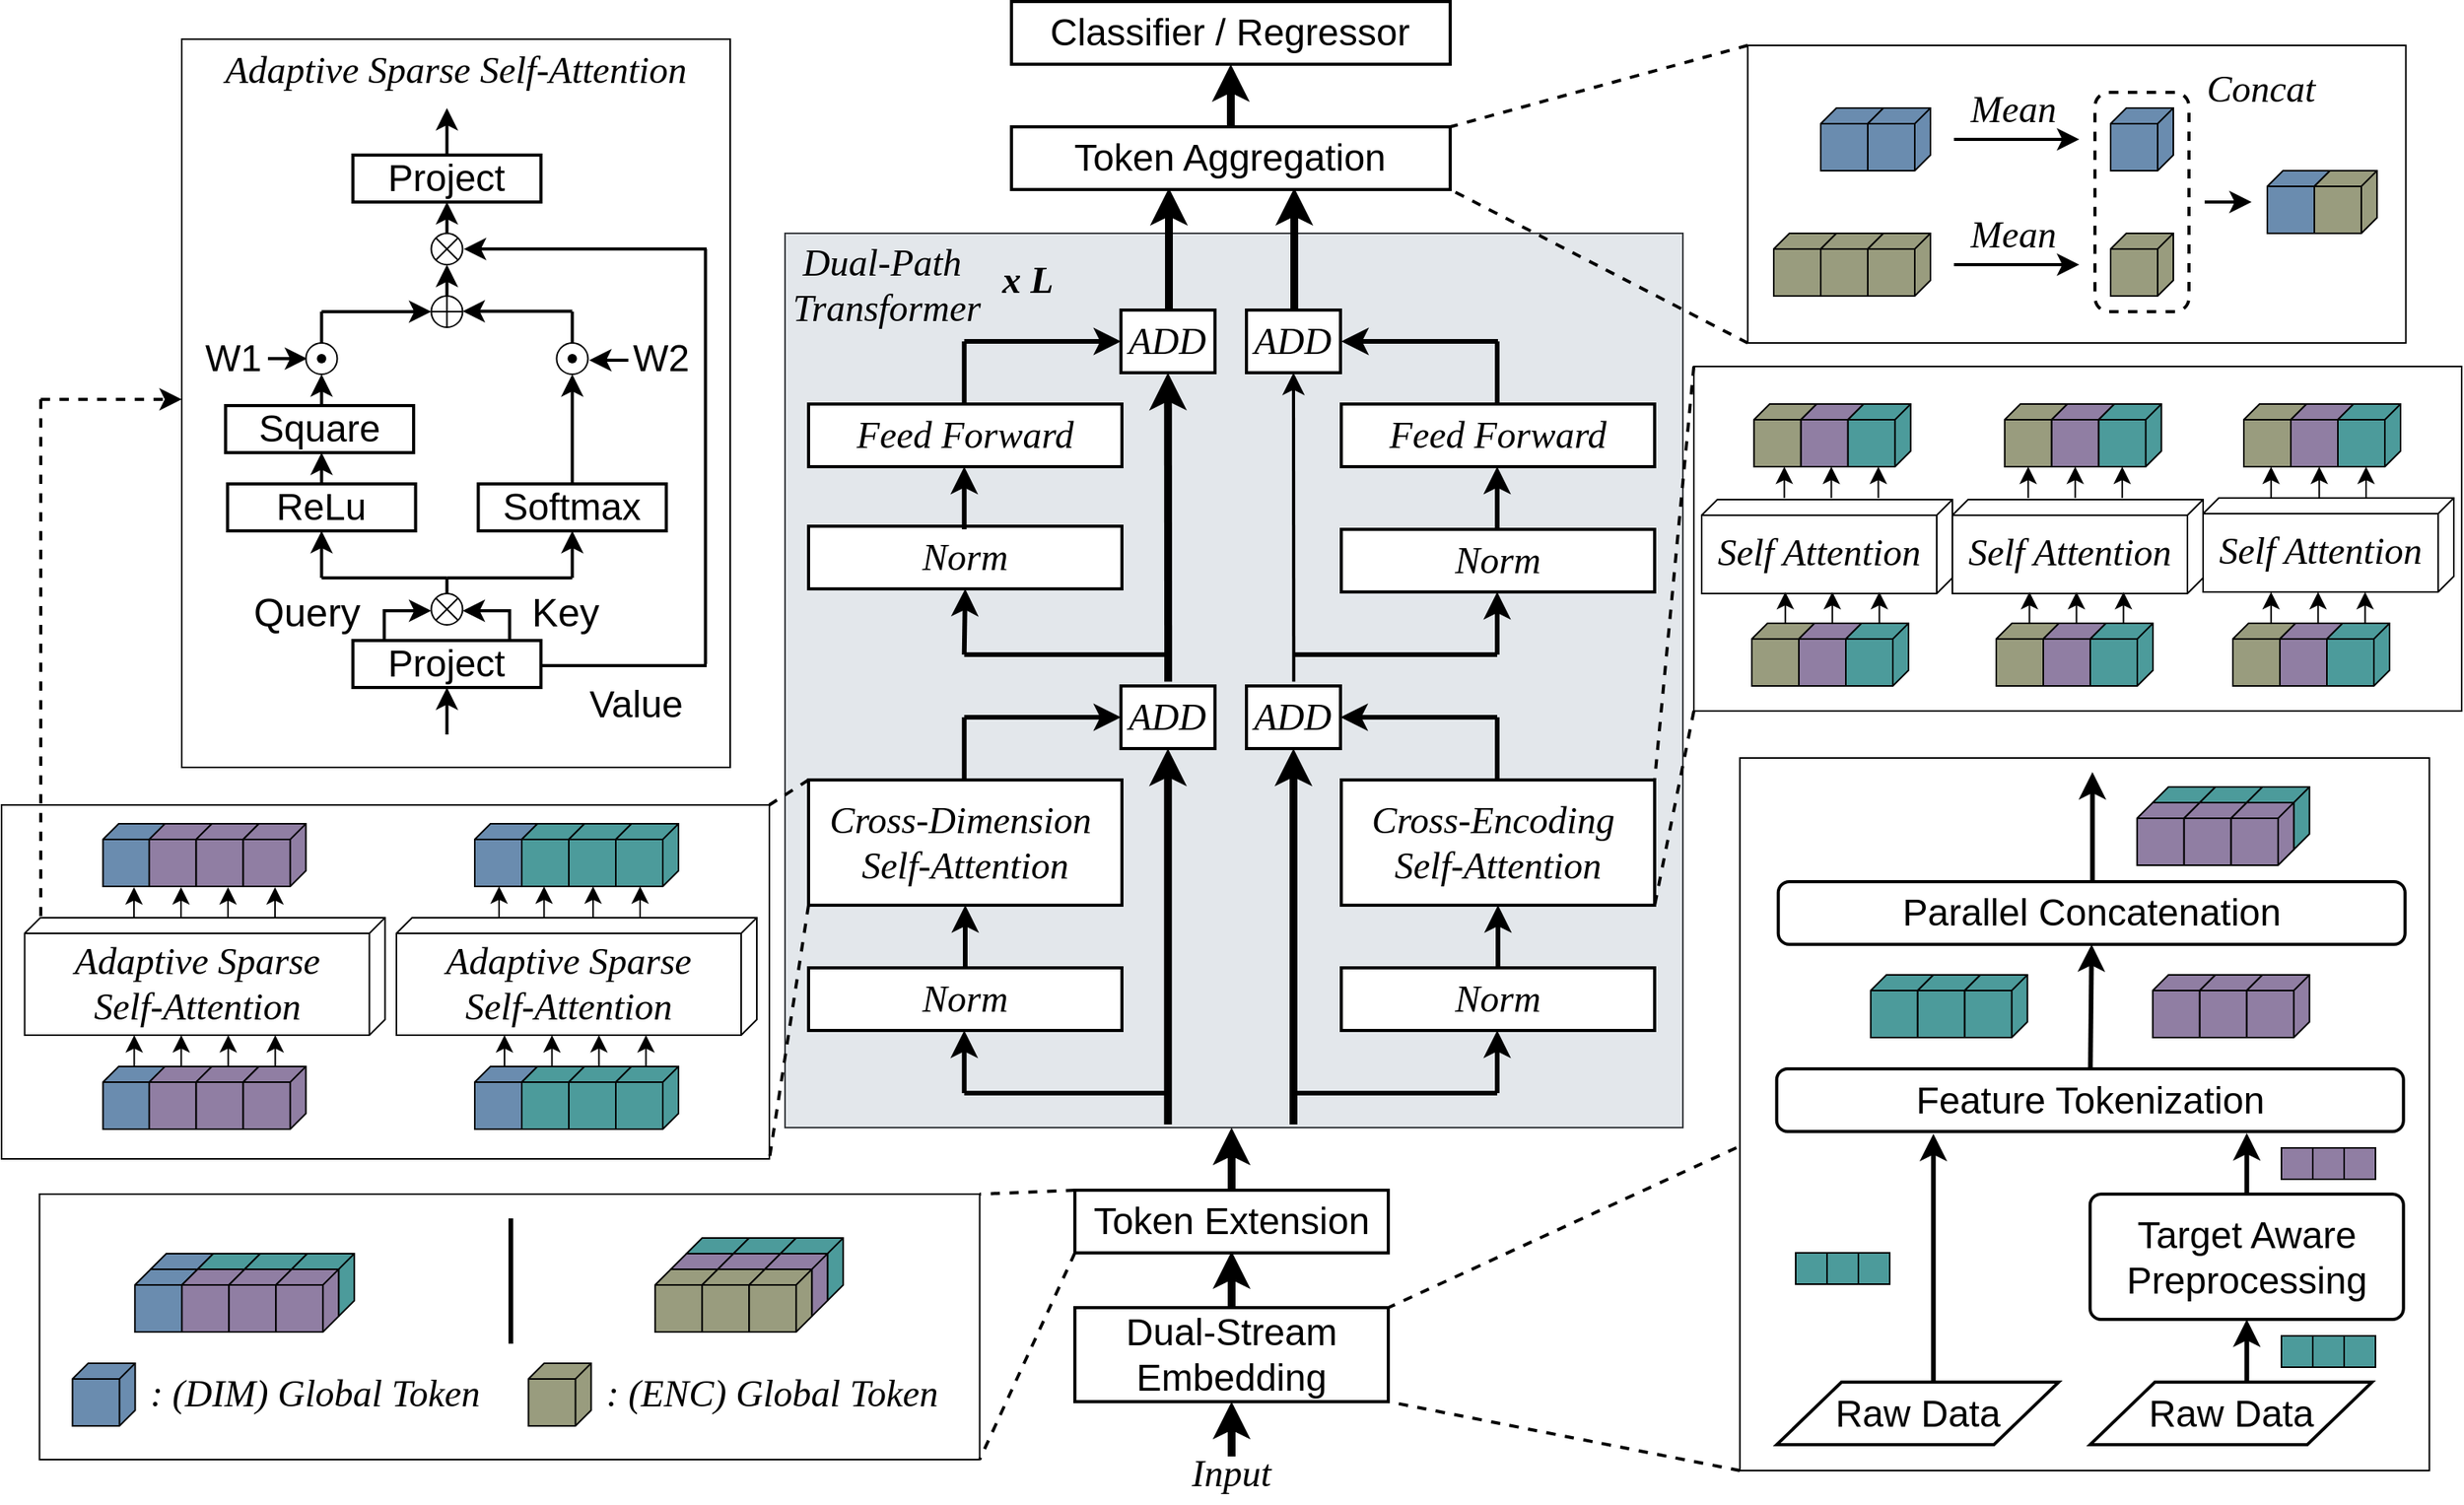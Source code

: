<mxfile version="28.0.7">
  <diagram name="第 1 页" id="uxBjInjnFFcFNWXTBmHs">
    <mxGraphModel grid="0" page="1" gridSize="10" guides="1" tooltips="1" connect="1" arrows="1" fold="1" pageScale="1" pageWidth="827" pageHeight="1169" background="none" math="0" shadow="0">
      <root>
        <mxCell id="0" />
        <mxCell id="1" parent="0" />
        <mxCell id="kQ3vYmZmV89KcB6vO9J0-388" value="" style="rounded=0;whiteSpace=wrap;html=1;strokeColor=#000000;" vertex="1" parent="1">
          <mxGeometry x="79.23" y="2027.5" width="600" height="169.5" as="geometry" />
        </mxCell>
        <mxCell id="kQ3vYmZmV89KcB6vO9J0-347" value="" style="rounded=0;whiteSpace=wrap;html=1;" vertex="1" parent="1">
          <mxGeometry x="1169.37" y="1294" width="420" height="190" as="geometry" />
        </mxCell>
        <mxCell id="kQ3vYmZmV89KcB6vO9J0-344" value="" style="rounded=1;whiteSpace=wrap;html=1;fontSize=24;strokeWidth=2;fillColor=none;dashed=1;" vertex="1" parent="1">
          <mxGeometry x="1390.99" y="1324" width="60" height="140" as="geometry" />
        </mxCell>
        <mxCell id="digXNZdUGkVrMZ4BqyaZ-743" value="" style="rounded=0;whiteSpace=wrap;html=1;" vertex="1" parent="1">
          <mxGeometry x="55" y="1779" width="490" height="226" as="geometry" />
        </mxCell>
        <mxCell id="kQ3vYmZmV89KcB6vO9J0-315" value="" style="rounded=0;whiteSpace=wrap;html=1;" vertex="1" parent="1">
          <mxGeometry x="170" y="1290" width="350" height="465" as="geometry" />
        </mxCell>
        <mxCell id="digXNZdUGkVrMZ4BqyaZ-2" value="" style="verticalAlign=top;align=left;spacingTop=8;spacingLeft=2;spacingRight=12;shape=cube;size=10;direction=south;fontStyle=4;html=1;whiteSpace=wrap;movable=1;resizable=1;rotatable=1;deletable=1;editable=1;locked=0;connectable=1;container=0;fillColor=#6A8CAF;strokeColor=#000000;" vertex="1" parent="1">
          <mxGeometry x="357" y="1946" width="40" height="40" as="geometry" />
        </mxCell>
        <mxCell id="digXNZdUGkVrMZ4BqyaZ-3" value="" style="verticalAlign=top;align=left;spacingTop=8;spacingLeft=2;spacingRight=12;shape=cube;size=10;direction=south;fontStyle=4;html=1;whiteSpace=wrap;movable=1;resizable=1;rotatable=1;deletable=1;editable=1;locked=0;connectable=1;container=0;fillColor=#6A8CAF;strokeColor=#000000;" vertex="1" parent="1">
          <mxGeometry x="119.74" y="1946" width="40" height="40" as="geometry" />
        </mxCell>
        <mxCell id="YeaHek69Ytw8NYJ7rFM1-143" value="Adaptive Sparse&#xa;Self-Attention" style="verticalAlign=middle;align=center;spacingTop=8;spacingLeft=2;spacingRight=12;shape=cube;size=10;direction=south;fontStyle=2;whiteSpace=wrap;movable=1;resizable=1;rotatable=1;deletable=1;editable=1;locked=0;connectable=1;container=0;fillStyle=solid;fontFamily=Tahoma;textDirection=ltr;fontSize=24;" vertex="1" parent="1">
          <mxGeometry x="69.74" y="1851" width="230" height="75" as="geometry" />
        </mxCell>
        <mxCell id="YeaHek69Ytw8NYJ7rFM1-152" value="" style="edgeStyle=none;curved=1;rounded=0;orthogonalLoop=1;jettySize=auto;html=1;fontSize=12;startSize=8;endSize=8;" edge="1" parent="1">
          <mxGeometry relative="1" as="geometry">
            <mxPoint x="169.67" y="1926" as="targetPoint" />
            <mxPoint x="169.67" y="1946" as="sourcePoint" />
          </mxGeometry>
        </mxCell>
        <mxCell id="YeaHek69Ytw8NYJ7rFM1-153" value="" style="edgeStyle=none;curved=1;rounded=0;orthogonalLoop=1;jettySize=auto;html=1;fontSize=12;startSize=8;endSize=8;" edge="1" parent="1">
          <mxGeometry relative="1" as="geometry">
            <mxPoint x="199.67" y="1946" as="sourcePoint" />
            <mxPoint x="199.67" y="1926" as="targetPoint" />
          </mxGeometry>
        </mxCell>
        <mxCell id="YeaHek69Ytw8NYJ7rFM1-154" value="" style="edgeStyle=none;curved=1;rounded=0;orthogonalLoop=1;jettySize=auto;html=1;fontSize=12;startSize=8;endSize=8;" edge="1" parent="1">
          <mxGeometry relative="1" as="geometry">
            <mxPoint x="229.67" y="1946" as="sourcePoint" />
            <mxPoint x="229.67" y="1926" as="targetPoint" />
          </mxGeometry>
        </mxCell>
        <mxCell id="YeaHek69Ytw8NYJ7rFM1-158" value="Adaptive Sparse&#xa;Self-Attention" style="verticalAlign=middle;align=center;spacingTop=8;spacingLeft=2;spacingRight=12;shape=cube;size=10;direction=south;fontStyle=2;whiteSpace=wrap;movable=1;resizable=1;rotatable=1;deletable=1;editable=1;locked=0;connectable=1;container=0;fillStyle=solid;fontFamily=Tahoma;textDirection=ltr;fontSize=24;" vertex="1" parent="1">
          <mxGeometry x="307" y="1851" width="230" height="75" as="geometry" />
        </mxCell>
        <mxCell id="YeaHek69Ytw8NYJ7rFM1-159" value="" style="edgeStyle=none;curved=1;rounded=0;orthogonalLoop=1;jettySize=auto;html=1;fontSize=12;startSize=8;endSize=8;" edge="1" parent="1">
          <mxGeometry relative="1" as="geometry">
            <mxPoint x="406.25" y="1946" as="sourcePoint" />
            <mxPoint x="406.25" y="1926" as="targetPoint" />
          </mxGeometry>
        </mxCell>
        <mxCell id="YeaHek69Ytw8NYJ7rFM1-160" value="" style="edgeStyle=none;curved=1;rounded=0;orthogonalLoop=1;jettySize=auto;html=1;fontSize=12;startSize=8;endSize=8;" edge="1" parent="1">
          <mxGeometry relative="1" as="geometry">
            <mxPoint x="436.25" y="1946" as="sourcePoint" />
            <mxPoint x="436.25" y="1926" as="targetPoint" />
          </mxGeometry>
        </mxCell>
        <mxCell id="YeaHek69Ytw8NYJ7rFM1-161" value="" style="edgeStyle=none;curved=1;rounded=0;orthogonalLoop=1;jettySize=auto;html=1;fontSize=12;startSize=8;endSize=8;" edge="1" parent="1">
          <mxGeometry relative="1" as="geometry">
            <mxPoint x="466.25" y="1946" as="sourcePoint" />
            <mxPoint x="466.25" y="1926" as="targetPoint" />
          </mxGeometry>
        </mxCell>
        <mxCell id="digXNZdUGkVrMZ4BqyaZ-4" value="" style="edgeStyle=none;curved=1;rounded=0;orthogonalLoop=1;jettySize=auto;html=1;fontSize=12;startSize=8;endSize=8;" edge="1" parent="1">
          <mxGeometry relative="1" as="geometry">
            <mxPoint x="139.67" y="1926" as="targetPoint" />
            <mxPoint x="139.67" y="1946" as="sourcePoint" />
          </mxGeometry>
        </mxCell>
        <mxCell id="digXNZdUGkVrMZ4BqyaZ-5" value="" style="edgeStyle=none;curved=1;rounded=0;orthogonalLoop=1;jettySize=auto;html=1;fontSize=12;startSize=8;endSize=8;" edge="1" parent="1">
          <mxGeometry relative="1" as="geometry">
            <mxPoint x="375.96" y="1946" as="sourcePoint" />
            <mxPoint x="375.96" y="1926" as="targetPoint" />
          </mxGeometry>
        </mxCell>
        <mxCell id="digXNZdUGkVrMZ4BqyaZ-708" value="" style="verticalAlign=top;align=left;spacingTop=8;spacingLeft=2;spacingRight=12;shape=cube;size=10;direction=south;fontStyle=4;html=1;whiteSpace=wrap;movable=1;resizable=1;rotatable=1;deletable=1;editable=1;locked=0;connectable=1;container=0;fillColor=#6A8CAF;strokeColor=#000000;" vertex="1" parent="1">
          <mxGeometry x="357" y="1791" width="40" height="40" as="geometry" />
        </mxCell>
        <mxCell id="digXNZdUGkVrMZ4BqyaZ-709" value="" style="verticalAlign=top;align=left;spacingTop=8;spacingLeft=2;spacingRight=12;shape=cube;size=10;direction=south;fontStyle=4;html=1;whiteSpace=wrap;movable=1;resizable=1;rotatable=1;deletable=1;editable=1;locked=0;connectable=1;container=0;fillColor=#6A8CAF;strokeColor=#000000;" vertex="1" parent="1">
          <mxGeometry x="119.74" y="1791" width="40" height="40" as="geometry" />
        </mxCell>
        <mxCell id="digXNZdUGkVrMZ4BqyaZ-725" value="" style="edgeStyle=none;curved=1;rounded=0;orthogonalLoop=1;jettySize=auto;html=1;fontSize=12;startSize=8;endSize=8;" edge="1" parent="1">
          <mxGeometry relative="1" as="geometry">
            <mxPoint x="169.52" y="1831.5" as="targetPoint" />
            <mxPoint x="169.52" y="1851.5" as="sourcePoint" />
          </mxGeometry>
        </mxCell>
        <mxCell id="digXNZdUGkVrMZ4BqyaZ-726" value="" style="edgeStyle=none;curved=1;rounded=0;orthogonalLoop=1;jettySize=auto;html=1;fontSize=12;startSize=8;endSize=8;" edge="1" parent="1">
          <mxGeometry relative="1" as="geometry">
            <mxPoint x="199.52" y="1851.5" as="sourcePoint" />
            <mxPoint x="199.52" y="1831.5" as="targetPoint" />
          </mxGeometry>
        </mxCell>
        <mxCell id="digXNZdUGkVrMZ4BqyaZ-727" value="" style="edgeStyle=none;curved=1;rounded=0;orthogonalLoop=1;jettySize=auto;html=1;fontSize=12;startSize=8;endSize=8;" edge="1" parent="1">
          <mxGeometry relative="1" as="geometry">
            <mxPoint x="229.52" y="1851.5" as="sourcePoint" />
            <mxPoint x="229.52" y="1831.5" as="targetPoint" />
          </mxGeometry>
        </mxCell>
        <mxCell id="digXNZdUGkVrMZ4BqyaZ-732" value="" style="edgeStyle=none;curved=1;rounded=0;orthogonalLoop=1;jettySize=auto;html=1;fontSize=12;startSize=8;endSize=8;" edge="1" parent="1">
          <mxGeometry relative="1" as="geometry">
            <mxPoint x="432.5" y="1851" as="sourcePoint" />
            <mxPoint x="432.5" y="1831" as="targetPoint" />
          </mxGeometry>
        </mxCell>
        <mxCell id="digXNZdUGkVrMZ4BqyaZ-733" value="" style="edgeStyle=none;curved=1;rounded=0;orthogonalLoop=1;jettySize=auto;html=1;fontSize=12;startSize=8;endSize=8;" edge="1" parent="1">
          <mxGeometry relative="1" as="geometry">
            <mxPoint x="462.5" y="1851" as="sourcePoint" />
            <mxPoint x="462.5" y="1831" as="targetPoint" />
          </mxGeometry>
        </mxCell>
        <mxCell id="digXNZdUGkVrMZ4BqyaZ-737" value="" style="edgeStyle=none;curved=1;rounded=0;orthogonalLoop=1;jettySize=auto;html=1;fontSize=12;startSize=8;endSize=8;" edge="1" parent="1">
          <mxGeometry relative="1" as="geometry">
            <mxPoint x="139.52" y="1831.5" as="targetPoint" />
            <mxPoint x="139.52" y="1851.5" as="sourcePoint" />
          </mxGeometry>
        </mxCell>
        <mxCell id="digXNZdUGkVrMZ4BqyaZ-738" value="" style="edgeStyle=none;curved=1;rounded=0;orthogonalLoop=1;jettySize=auto;html=1;fontSize=12;startSize=8;endSize=8;" edge="1" parent="1">
          <mxGeometry relative="1" as="geometry">
            <mxPoint x="372.5" y="1851" as="sourcePoint" />
            <mxPoint x="372.5" y="1831" as="targetPoint" />
          </mxGeometry>
        </mxCell>
        <mxCell id="digXNZdUGkVrMZ4BqyaZ-870" value="" style="rounded=0;whiteSpace=wrap;html=1;fillColor=#E3E7EB;strokeColor=#36393d;" vertex="1" parent="1">
          <mxGeometry x="555" y="1414" width="573" height="571" as="geometry" />
        </mxCell>
        <mxCell id="kQ3vYmZmV89KcB6vO9J0-50" value="Token Aggregation" style="rounded=0;whiteSpace=wrap;html=1;fontSize=24;strokeWidth=2;" vertex="1" parent="1">
          <mxGeometry x="699.49" y="1346" width="280" height="40" as="geometry" />
        </mxCell>
        <mxCell id="kQ3vYmZmV89KcB6vO9J0-1" value="&lt;span style=&quot;font-family: Tahoma; font-style: italic;&quot;&gt;Cross-Dimension&amp;nbsp;&lt;/span&gt;&lt;div&gt;&lt;span style=&quot;font-family: Tahoma; font-style: italic;&quot;&gt;Self-Attention&lt;/span&gt;&lt;/div&gt;" style="rounded=0;whiteSpace=wrap;html=1;fontSize=24;strokeWidth=2;" vertex="1" parent="1">
          <mxGeometry x="570" y="1763" width="200" height="80" as="geometry" />
        </mxCell>
        <mxCell id="kQ3vYmZmV89KcB6vO9J0-2" value="&lt;font face=&quot;Tahoma&quot;&gt;&lt;i&gt;Feed Forward&lt;/i&gt;&lt;/font&gt;" style="rounded=0;whiteSpace=wrap;html=1;fontSize=24;strokeWidth=2;" vertex="1" parent="1">
          <mxGeometry x="570" y="1523" width="200" height="40" as="geometry" />
        </mxCell>
        <mxCell id="kQ3vYmZmV89KcB6vO9J0-3" value="&lt;font face=&quot;Tahoma&quot;&gt;&lt;i&gt;Norm&lt;/i&gt;&lt;/font&gt;" style="rounded=0;whiteSpace=wrap;html=1;fontSize=24;strokeWidth=2;" vertex="1" parent="1">
          <mxGeometry x="570" y="1883" width="200" height="40" as="geometry" />
        </mxCell>
        <mxCell id="kQ3vYmZmV89KcB6vO9J0-4" value="&lt;font face=&quot;Tahoma&quot;&gt;&lt;i&gt;Norm&lt;/i&gt;&lt;/font&gt;" style="rounded=0;whiteSpace=wrap;html=1;fontSize=24;strokeWidth=2;" vertex="1" parent="1">
          <mxGeometry x="570" y="1601" width="200" height="40" as="geometry" />
        </mxCell>
        <mxCell id="kQ3vYmZmV89KcB6vO9J0-5" style="edgeStyle=none;curved=1;rounded=0;orthogonalLoop=1;jettySize=auto;html=1;fontSize=12;startSize=8;endSize=8;strokeWidth=5;entryX=0.5;entryY=1;entryDx=0;entryDy=0;" edge="1" parent="1" target="kQ3vYmZmV89KcB6vO9J0-12">
          <mxGeometry relative="1" as="geometry">
            <mxPoint x="799.37" y="1983" as="sourcePoint" />
            <mxPoint x="799.37" y="1789" as="targetPoint" />
          </mxGeometry>
        </mxCell>
        <mxCell id="kQ3vYmZmV89KcB6vO9J0-9" style="edgeStyle=none;curved=1;rounded=0;orthogonalLoop=1;jettySize=auto;html=1;fontSize=12;startSize=8;endSize=8;strokeWidth=3;exitX=0.5;exitY=0;exitDx=0;exitDy=0;" edge="1" parent="1">
          <mxGeometry relative="1" as="geometry">
            <mxPoint x="669.37" y="1603" as="sourcePoint" />
            <mxPoint x="669.37" y="1563" as="targetPoint" />
          </mxGeometry>
        </mxCell>
        <mxCell id="kQ3vYmZmV89KcB6vO9J0-10" style="edgeStyle=none;curved=1;rounded=0;orthogonalLoop=1;jettySize=auto;html=1;fontSize=12;startSize=8;endSize=8;strokeWidth=3;entryX=0.5;entryY=1;entryDx=0;entryDy=0;endArrow=none;startFill=0;" edge="1" parent="1">
          <mxGeometry relative="1" as="geometry">
            <mxPoint x="669.37" y="1763" as="sourcePoint" />
            <mxPoint x="669.37" y="1723" as="targetPoint" />
          </mxGeometry>
        </mxCell>
        <mxCell id="kQ3vYmZmV89KcB6vO9J0-12" value="&lt;font face=&quot;Tahoma&quot;&gt;&lt;i&gt;ADD&lt;/i&gt;&lt;/font&gt;" style="rounded=0;whiteSpace=wrap;html=1;fontSize=24;strokeWidth=2;" vertex="1" parent="1">
          <mxGeometry x="769.37" y="1703" width="60" height="40" as="geometry" />
        </mxCell>
        <mxCell id="kQ3vYmZmV89KcB6vO9J0-13" style="edgeStyle=none;curved=1;rounded=0;orthogonalLoop=1;jettySize=auto;html=1;fontSize=12;startSize=8;endSize=8;strokeWidth=5;entryX=0.5;entryY=1;entryDx=0;entryDy=0;exitX=0.503;exitY=-0.068;exitDx=0;exitDy=0;exitPerimeter=0;" edge="1" parent="1" source="kQ3vYmZmV89KcB6vO9J0-12" target="kQ3vYmZmV89KcB6vO9J0-16">
          <mxGeometry relative="1" as="geometry">
            <mxPoint x="799.37" y="1699" as="sourcePoint" />
            <mxPoint x="799.03" y="1478" as="targetPoint" />
          </mxGeometry>
        </mxCell>
        <mxCell id="kQ3vYmZmV89KcB6vO9J0-14" style="edgeStyle=none;curved=1;rounded=0;orthogonalLoop=1;jettySize=auto;html=1;fontSize=12;startSize=8;endSize=8;strokeWidth=3;endArrow=none;startFill=0;" edge="1" parent="1">
          <mxGeometry relative="1" as="geometry">
            <mxPoint x="669.37" y="1683" as="sourcePoint" />
            <mxPoint x="799.37" y="1683" as="targetPoint" />
          </mxGeometry>
        </mxCell>
        <mxCell id="kQ3vYmZmV89KcB6vO9J0-15" style="edgeStyle=none;curved=1;rounded=0;orthogonalLoop=1;jettySize=auto;html=1;fontSize=12;startSize=8;endSize=8;strokeWidth=3;entryX=0.5;entryY=1;entryDx=0;entryDy=0;" edge="1" parent="1" target="kQ3vYmZmV89KcB6vO9J0-4">
          <mxGeometry relative="1" as="geometry">
            <mxPoint x="669.37" y="1683" as="sourcePoint" />
            <mxPoint x="639.25" y="1651.02" as="targetPoint" />
          </mxGeometry>
        </mxCell>
        <mxCell id="kQ3vYmZmV89KcB6vO9J0-16" value="&lt;font face=&quot;Tahoma&quot;&gt;&lt;i&gt;ADD&lt;/i&gt;&lt;/font&gt;" style="rounded=0;whiteSpace=wrap;html=1;fontSize=24;strokeWidth=2;" vertex="1" parent="1">
          <mxGeometry x="769.37" y="1463" width="60" height="40" as="geometry" />
        </mxCell>
        <mxCell id="kQ3vYmZmV89KcB6vO9J0-17" style="edgeStyle=none;curved=1;rounded=0;orthogonalLoop=1;jettySize=auto;html=1;fontSize=12;startSize=8;endSize=8;strokeWidth=3;entryX=0.5;entryY=1;entryDx=0;entryDy=0;exitX=0.5;exitY=0;exitDx=0;exitDy=0;endArrow=none;startFill=0;" edge="1" parent="1">
          <mxGeometry relative="1" as="geometry">
            <mxPoint x="669.37" y="1523" as="sourcePoint" />
            <mxPoint x="669.37" y="1483" as="targetPoint" />
          </mxGeometry>
        </mxCell>
        <mxCell id="kQ3vYmZmV89KcB6vO9J0-18" value="" style="edgeStyle=none;curved=1;rounded=0;orthogonalLoop=1;jettySize=auto;html=1;fontSize=12;startSize=8;endSize=8;strokeWidth=3;entryX=1;entryY=0.5;entryDx=0;entryDy=0;exitX=1;exitY=0.5;exitDx=0;exitDy=0;" edge="1" parent="1">
          <mxGeometry relative="1" as="geometry">
            <mxPoint x="669.37" y="1483" as="sourcePoint" />
            <mxPoint x="769.37" y="1483" as="targetPoint" />
          </mxGeometry>
        </mxCell>
        <mxCell id="kQ3vYmZmV89KcB6vO9J0-23" value="" style="edgeStyle=none;curved=1;rounded=0;orthogonalLoop=1;jettySize=auto;html=1;fontSize=12;startSize=8;endSize=8;strokeWidth=3;entryX=1;entryY=0.5;entryDx=0;entryDy=0;exitX=1;exitY=0.5;exitDx=0;exitDy=0;" edge="1" parent="1">
          <mxGeometry relative="1" as="geometry">
            <mxPoint x="669.37" y="1723" as="sourcePoint" />
            <mxPoint x="769.37" y="1723" as="targetPoint" />
          </mxGeometry>
        </mxCell>
        <mxCell id="kQ3vYmZmV89KcB6vO9J0-25" style="edgeStyle=none;curved=1;rounded=0;orthogonalLoop=1;jettySize=auto;html=1;fontSize=12;startSize=8;endSize=8;strokeWidth=3;entryX=0.5;entryY=1;entryDx=0;entryDy=0;exitX=0.5;exitY=0;exitDx=0;exitDy=0;" edge="1" parent="1">
          <mxGeometry relative="1" as="geometry">
            <mxPoint x="669.37" y="1963" as="sourcePoint" />
            <mxPoint x="669.37" y="1923" as="targetPoint" />
          </mxGeometry>
        </mxCell>
        <mxCell id="kQ3vYmZmV89KcB6vO9J0-26" value="" style="edgeStyle=none;curved=1;rounded=0;orthogonalLoop=1;jettySize=auto;html=1;fontSize=12;startSize=8;endSize=8;strokeWidth=3;entryX=0.5;entryY=1;entryDx=0;entryDy=0;exitX=0.5;exitY=0;exitDx=0;exitDy=0;" edge="1" parent="1" source="kQ3vYmZmV89KcB6vO9J0-3" target="kQ3vYmZmV89KcB6vO9J0-1">
          <mxGeometry relative="1" as="geometry">
            <mxPoint x="679.37" y="1843" as="sourcePoint" />
            <mxPoint x="779.37" y="1843" as="targetPoint" />
          </mxGeometry>
        </mxCell>
        <mxCell id="kQ3vYmZmV89KcB6vO9J0-27" style="edgeStyle=none;curved=1;rounded=0;orthogonalLoop=1;jettySize=auto;html=1;fontSize=12;startSize=8;endSize=8;strokeWidth=3;endArrow=none;startFill=0;" edge="1" parent="1">
          <mxGeometry relative="1" as="geometry">
            <mxPoint x="669.37" y="1963" as="sourcePoint" />
            <mxPoint x="799.37" y="1963" as="targetPoint" />
          </mxGeometry>
        </mxCell>
        <mxCell id="kQ3vYmZmV89KcB6vO9J0-28" value="&lt;span style=&quot;font-family: Tahoma; font-style: italic;&quot;&gt;Cross-Encoding&amp;nbsp;&lt;/span&gt;&lt;div&gt;&lt;span style=&quot;font-family: Tahoma; font-style: italic;&quot;&gt;Self-Attention&lt;/span&gt;&lt;/div&gt;" style="rounded=0;whiteSpace=wrap;html=1;fontSize=24;strokeWidth=2;" vertex="1" parent="1">
          <mxGeometry x="910" y="1763" width="200" height="80" as="geometry" />
        </mxCell>
        <mxCell id="kQ3vYmZmV89KcB6vO9J0-29" value="&lt;font face=&quot;Tahoma&quot;&gt;&lt;i&gt;Feed Forward&lt;/i&gt;&lt;/font&gt;" style="rounded=0;whiteSpace=wrap;html=1;fontSize=24;strokeWidth=2;" vertex="1" parent="1">
          <mxGeometry x="910" y="1523" width="200" height="40" as="geometry" />
        </mxCell>
        <mxCell id="kQ3vYmZmV89KcB6vO9J0-30" value="&lt;font face=&quot;Tahoma&quot;&gt;&lt;i&gt;Norm&lt;/i&gt;&lt;/font&gt;" style="rounded=0;whiteSpace=wrap;html=1;fontSize=24;strokeWidth=2;" vertex="1" parent="1">
          <mxGeometry x="910" y="1883" width="200" height="40" as="geometry" />
        </mxCell>
        <mxCell id="kQ3vYmZmV89KcB6vO9J0-31" value="&lt;font face=&quot;Tahoma&quot;&gt;&lt;i&gt;Norm&lt;/i&gt;&lt;/font&gt;" style="rounded=0;whiteSpace=wrap;html=1;fontSize=24;strokeWidth=2;" vertex="1" parent="1">
          <mxGeometry x="910" y="1603" width="200" height="40" as="geometry" />
        </mxCell>
        <mxCell id="kQ3vYmZmV89KcB6vO9J0-32" style="edgeStyle=none;curved=1;rounded=0;orthogonalLoop=1;jettySize=auto;html=1;fontSize=12;startSize=8;endSize=8;strokeWidth=5;entryX=0.5;entryY=1;entryDx=0;entryDy=0;" edge="1" parent="1" target="kQ3vYmZmV89KcB6vO9J0-35">
          <mxGeometry relative="1" as="geometry">
            <mxPoint x="879.49" y="1983" as="sourcePoint" />
            <mxPoint x="879.49" y="1789" as="targetPoint" />
          </mxGeometry>
        </mxCell>
        <mxCell id="kQ3vYmZmV89KcB6vO9J0-33" style="edgeStyle=none;curved=1;rounded=0;orthogonalLoop=1;jettySize=auto;html=1;fontSize=12;startSize=8;endSize=8;strokeWidth=3;exitX=0.5;exitY=0;exitDx=0;exitDy=0;" edge="1" parent="1">
          <mxGeometry relative="1" as="geometry">
            <mxPoint x="1009.49" y="1603" as="sourcePoint" />
            <mxPoint x="1009.49" y="1563" as="targetPoint" />
          </mxGeometry>
        </mxCell>
        <mxCell id="kQ3vYmZmV89KcB6vO9J0-34" style="edgeStyle=none;curved=1;rounded=0;orthogonalLoop=1;jettySize=auto;html=1;fontSize=12;startSize=8;endSize=8;strokeWidth=3;entryX=0.5;entryY=1;entryDx=0;entryDy=0;endArrow=none;startFill=0;" edge="1" parent="1">
          <mxGeometry relative="1" as="geometry">
            <mxPoint x="1009.49" y="1763" as="sourcePoint" />
            <mxPoint x="1009.49" y="1723" as="targetPoint" />
          </mxGeometry>
        </mxCell>
        <mxCell id="kQ3vYmZmV89KcB6vO9J0-35" value="&lt;font face=&quot;Tahoma&quot;&gt;&lt;i&gt;ADD&lt;/i&gt;&lt;/font&gt;" style="rounded=0;whiteSpace=wrap;html=1;fontSize=24;strokeWidth=2;" vertex="1" parent="1">
          <mxGeometry x="849.49" y="1703" width="60" height="40" as="geometry" />
        </mxCell>
        <mxCell id="kQ3vYmZmV89KcB6vO9J0-36" style="edgeStyle=none;curved=1;rounded=0;orthogonalLoop=1;jettySize=auto;html=1;fontSize=12;startSize=8;endSize=8;strokeWidth=2;entryX=0.5;entryY=1;entryDx=0;entryDy=0;exitX=0.503;exitY=-0.068;exitDx=0;exitDy=0;exitPerimeter=0;" edge="1" parent="1" source="kQ3vYmZmV89KcB6vO9J0-35" target="kQ3vYmZmV89KcB6vO9J0-39">
          <mxGeometry relative="1" as="geometry">
            <mxPoint x="879.49" y="1699" as="sourcePoint" />
            <mxPoint x="879.15" y="1478" as="targetPoint" />
          </mxGeometry>
        </mxCell>
        <mxCell id="kQ3vYmZmV89KcB6vO9J0-37" style="edgeStyle=none;curved=1;rounded=0;orthogonalLoop=1;jettySize=auto;html=1;fontSize=12;startSize=8;endSize=8;strokeWidth=3;endArrow=none;startFill=0;" edge="1" parent="1">
          <mxGeometry relative="1" as="geometry">
            <mxPoint x="879.49" y="1683" as="sourcePoint" />
            <mxPoint x="1009.49" y="1683" as="targetPoint" />
          </mxGeometry>
        </mxCell>
        <mxCell id="kQ3vYmZmV89KcB6vO9J0-38" style="edgeStyle=none;curved=1;rounded=0;orthogonalLoop=1;jettySize=auto;html=1;fontSize=12;startSize=8;endSize=8;strokeWidth=3;entryX=0.5;entryY=1;entryDx=0;entryDy=0;" edge="1" parent="1">
          <mxGeometry relative="1" as="geometry">
            <mxPoint x="1009.49" y="1683" as="sourcePoint" />
            <mxPoint x="1009.49" y="1643" as="targetPoint" />
          </mxGeometry>
        </mxCell>
        <mxCell id="kQ3vYmZmV89KcB6vO9J0-39" value="&lt;font face=&quot;Tahoma&quot;&gt;&lt;i&gt;ADD&lt;/i&gt;&lt;/font&gt;" style="rounded=0;whiteSpace=wrap;html=1;fontSize=24;strokeWidth=2;" vertex="1" parent="1">
          <mxGeometry x="849.49" y="1463" width="60" height="40" as="geometry" />
        </mxCell>
        <mxCell id="kQ3vYmZmV89KcB6vO9J0-40" style="edgeStyle=none;curved=1;rounded=0;orthogonalLoop=1;jettySize=auto;html=1;fontSize=12;startSize=8;endSize=8;strokeWidth=3;entryX=0.5;entryY=1;entryDx=0;entryDy=0;exitX=0.5;exitY=0;exitDx=0;exitDy=0;endArrow=none;startFill=0;" edge="1" parent="1">
          <mxGeometry relative="1" as="geometry">
            <mxPoint x="1009.49" y="1523" as="sourcePoint" />
            <mxPoint x="1009.49" y="1483" as="targetPoint" />
          </mxGeometry>
        </mxCell>
        <mxCell id="kQ3vYmZmV89KcB6vO9J0-41" value="" style="edgeStyle=none;curved=1;rounded=0;orthogonalLoop=1;jettySize=auto;html=1;fontSize=12;startSize=8;endSize=8;strokeWidth=3;entryX=1;entryY=0.5;entryDx=0;entryDy=0;exitX=1;exitY=0.5;exitDx=0;exitDy=0;" edge="1" parent="1">
          <mxGeometry relative="1" as="geometry">
            <mxPoint x="1010" y="1483" as="sourcePoint" />
            <mxPoint x="910" y="1483" as="targetPoint" />
          </mxGeometry>
        </mxCell>
        <mxCell id="kQ3vYmZmV89KcB6vO9J0-43" value="" style="edgeStyle=none;curved=1;rounded=0;orthogonalLoop=1;jettySize=auto;html=1;fontSize=12;startSize=8;endSize=8;strokeWidth=3;entryX=1;entryY=0.5;entryDx=0;entryDy=0;exitX=1;exitY=0.5;exitDx=0;exitDy=0;" edge="1" parent="1">
          <mxGeometry relative="1" as="geometry">
            <mxPoint x="1009.49" y="1723" as="sourcePoint" />
            <mxPoint x="909.49" y="1723" as="targetPoint" />
          </mxGeometry>
        </mxCell>
        <mxCell id="kQ3vYmZmV89KcB6vO9J0-44" style="edgeStyle=none;curved=1;rounded=0;orthogonalLoop=1;jettySize=auto;html=1;fontSize=12;startSize=8;endSize=8;strokeWidth=3;entryX=0.5;entryY=1;entryDx=0;entryDy=0;exitX=0.5;exitY=0;exitDx=0;exitDy=0;" edge="1" parent="1">
          <mxGeometry relative="1" as="geometry">
            <mxPoint x="1009.49" y="1963" as="sourcePoint" />
            <mxPoint x="1009.49" y="1923" as="targetPoint" />
          </mxGeometry>
        </mxCell>
        <mxCell id="kQ3vYmZmV89KcB6vO9J0-45" value="" style="edgeStyle=none;curved=1;rounded=0;orthogonalLoop=1;jettySize=auto;html=1;fontSize=12;startSize=8;endSize=8;strokeWidth=3;entryX=0.5;entryY=1;entryDx=0;entryDy=0;exitX=0.5;exitY=0;exitDx=0;exitDy=0;" edge="1" parent="1" source="kQ3vYmZmV89KcB6vO9J0-30" target="kQ3vYmZmV89KcB6vO9J0-28">
          <mxGeometry relative="1" as="geometry">
            <mxPoint x="759.49" y="1843" as="sourcePoint" />
            <mxPoint x="859.49" y="1843" as="targetPoint" />
          </mxGeometry>
        </mxCell>
        <mxCell id="kQ3vYmZmV89KcB6vO9J0-46" style="edgeStyle=none;curved=1;rounded=0;orthogonalLoop=1;jettySize=auto;html=1;fontSize=12;startSize=8;endSize=8;strokeWidth=3;endArrow=none;startFill=0;" edge="1" parent="1">
          <mxGeometry relative="1" as="geometry">
            <mxPoint x="879.49" y="1963" as="sourcePoint" />
            <mxPoint x="1009.49" y="1963" as="targetPoint" />
          </mxGeometry>
        </mxCell>
        <mxCell id="kQ3vYmZmV89KcB6vO9J0-52" value="Classifier / Regressor" style="rounded=0;whiteSpace=wrap;html=1;fontSize=24;strokeWidth=2;" vertex="1" parent="1">
          <mxGeometry x="699.49" y="1266" width="280" height="40" as="geometry" />
        </mxCell>
        <mxCell id="kQ3vYmZmV89KcB6vO9J0-53" style="edgeStyle=none;curved=1;rounded=0;orthogonalLoop=1;jettySize=auto;html=1;fontSize=12;startSize=8;endSize=8;strokeWidth=5;" edge="1" parent="1">
          <mxGeometry relative="1" as="geometry">
            <mxPoint x="839.49" y="1346" as="sourcePoint" />
            <mxPoint x="839.49" y="1306" as="targetPoint" />
          </mxGeometry>
        </mxCell>
        <mxCell id="kQ3vYmZmV89KcB6vO9J0-54" value="Token Extension" style="rounded=0;whiteSpace=wrap;html=1;fontSize=24;strokeWidth=2;" vertex="1" parent="1">
          <mxGeometry x="740" y="2025" width="200" height="40" as="geometry" />
        </mxCell>
        <mxCell id="kQ3vYmZmV89KcB6vO9J0-55" style="edgeStyle=none;curved=1;rounded=0;orthogonalLoop=1;jettySize=auto;html=1;fontSize=12;startSize=8;endSize=8;strokeWidth=5;" edge="1" parent="1">
          <mxGeometry relative="1" as="geometry">
            <mxPoint x="840" y="2025" as="sourcePoint" />
            <mxPoint x="840" y="1985" as="targetPoint" />
          </mxGeometry>
        </mxCell>
        <mxCell id="kQ3vYmZmV89KcB6vO9J0-57" value="Dual-Stream&lt;div&gt;Embedding&lt;/div&gt;" style="rounded=0;whiteSpace=wrap;html=1;fontSize=24;strokeWidth=2;" vertex="1" parent="1">
          <mxGeometry x="740" y="2100" width="200" height="60" as="geometry" />
        </mxCell>
        <mxCell id="digXNZdUGkVrMZ4BqyaZ-871" value="&lt;font style=&quot;font-size: 24px;&quot;&gt;x L&lt;/font&gt;" style="text;html=1;align=center;verticalAlign=middle;whiteSpace=wrap;rounded=0;strokeWidth=4;fontSize=20;fontFamily=Tahoma;fontStyle=3" vertex="1" parent="1">
          <mxGeometry x="676" y="1424" width="68" height="40" as="geometry" />
        </mxCell>
        <mxCell id="kQ3vYmZmV89KcB6vO9J0-165" value="" style="rounded=0;whiteSpace=wrap;html=1;" vertex="1" parent="1">
          <mxGeometry x="1135" y="1499" width="490" height="220" as="geometry" />
        </mxCell>
        <mxCell id="YeaHek69Ytw8NYJ7rFM1-225" value="Self Attention" style="verticalAlign=middle;align=center;spacingTop=8;spacingLeft=2;spacingRight=12;shape=cube;size=10;direction=south;fontStyle=2;whiteSpace=wrap;movable=1;resizable=1;rotatable=1;deletable=1;editable=1;locked=0;connectable=1;container=0;fillStyle=solid;fontFamily=Tahoma;textDirection=ltr;fontSize=24;" vertex="1" parent="1">
          <mxGeometry x="1140" y="1584" width="160" height="60" as="geometry" />
        </mxCell>
        <mxCell id="digXNZdUGkVrMZ4BqyaZ-786" value="" style="edgeStyle=none;curved=1;rounded=0;orthogonalLoop=1;jettySize=auto;html=1;fontSize=12;startSize=8;endSize=8;" edge="1" parent="1">
          <mxGeometry relative="1" as="geometry">
            <mxPoint x="1193.37" y="1664" as="sourcePoint" />
            <mxPoint x="1193.37" y="1643" as="targetPoint" />
          </mxGeometry>
        </mxCell>
        <mxCell id="digXNZdUGkVrMZ4BqyaZ-787" value="" style="edgeStyle=none;curved=1;rounded=0;orthogonalLoop=1;jettySize=auto;html=1;fontSize=12;startSize=8;endSize=8;" edge="1" parent="1">
          <mxGeometry relative="1" as="geometry">
            <mxPoint x="1223.37" y="1664" as="sourcePoint" />
            <mxPoint x="1223.37" y="1643" as="targetPoint" />
            <Array as="points">
              <mxPoint x="1223.37" y="1643" />
            </Array>
          </mxGeometry>
        </mxCell>
        <mxCell id="EmWOU35e91uUj3-notsa-24" value="Self Attention" style="verticalAlign=middle;align=center;spacingTop=8;spacingLeft=2;spacingRight=12;shape=cube;size=10;direction=south;fontStyle=2;whiteSpace=wrap;movable=1;resizable=1;rotatable=1;deletable=1;editable=1;locked=0;connectable=1;container=0;fillStyle=solid;fontFamily=Tahoma;textDirection=ltr;fontSize=24;" vertex="1" parent="1">
          <mxGeometry x="1300" y="1584" width="160" height="60" as="geometry" />
        </mxCell>
        <mxCell id="kQ3vYmZmV89KcB6vO9J0-115" value="" style="edgeStyle=none;curved=1;rounded=0;orthogonalLoop=1;jettySize=auto;html=1;fontSize=12;startSize=8;endSize=8;" edge="1" parent="1">
          <mxGeometry relative="1" as="geometry">
            <mxPoint x="1253.37" y="1664" as="sourcePoint" />
            <mxPoint x="1253.37" y="1643" as="targetPoint" />
            <Array as="points">
              <mxPoint x="1253.37" y="1644" />
            </Array>
          </mxGeometry>
        </mxCell>
        <mxCell id="kQ3vYmZmV89KcB6vO9J0-116" value="" style="edgeStyle=none;curved=1;rounded=0;orthogonalLoop=1;jettySize=auto;html=1;fontSize=12;startSize=8;endSize=8;" edge="1" parent="1">
          <mxGeometry relative="1" as="geometry">
            <mxPoint x="1349.19" y="1664" as="sourcePoint" />
            <mxPoint x="1349.19" y="1643" as="targetPoint" />
          </mxGeometry>
        </mxCell>
        <mxCell id="kQ3vYmZmV89KcB6vO9J0-117" value="" style="edgeStyle=none;curved=1;rounded=0;orthogonalLoop=1;jettySize=auto;html=1;fontSize=12;startSize=8;endSize=8;" edge="1" parent="1">
          <mxGeometry relative="1" as="geometry">
            <mxPoint x="1379.19" y="1664" as="sourcePoint" />
            <mxPoint x="1379.19" y="1643" as="targetPoint" />
            <Array as="points">
              <mxPoint x="1379.19" y="1643" />
            </Array>
          </mxGeometry>
        </mxCell>
        <mxCell id="kQ3vYmZmV89KcB6vO9J0-118" value="" style="edgeStyle=none;curved=1;rounded=0;orthogonalLoop=1;jettySize=auto;html=1;fontSize=12;startSize=8;endSize=8;" edge="1" parent="1">
          <mxGeometry relative="1" as="geometry">
            <mxPoint x="1409.19" y="1664" as="sourcePoint" />
            <mxPoint x="1409.19" y="1643" as="targetPoint" />
            <Array as="points">
              <mxPoint x="1409.19" y="1644" />
            </Array>
          </mxGeometry>
        </mxCell>
        <mxCell id="kQ3vYmZmV89KcB6vO9J0-119" value="" style="edgeStyle=none;curved=1;rounded=0;orthogonalLoop=1;jettySize=auto;html=1;fontSize=12;startSize=8;endSize=8;" edge="1" parent="1">
          <mxGeometry relative="1" as="geometry">
            <mxPoint x="1503.37" y="1664" as="sourcePoint" />
            <mxPoint x="1503.37" y="1643" as="targetPoint" />
          </mxGeometry>
        </mxCell>
        <mxCell id="kQ3vYmZmV89KcB6vO9J0-120" value="" style="edgeStyle=none;curved=1;rounded=0;orthogonalLoop=1;jettySize=auto;html=1;fontSize=12;startSize=8;endSize=8;" edge="1" parent="1">
          <mxGeometry relative="1" as="geometry">
            <mxPoint x="1533.37" y="1664" as="sourcePoint" />
            <mxPoint x="1533.37" y="1643" as="targetPoint" />
            <Array as="points">
              <mxPoint x="1533.37" y="1644" />
            </Array>
          </mxGeometry>
        </mxCell>
        <mxCell id="kQ3vYmZmV89KcB6vO9J0-121" value="" style="edgeStyle=none;curved=1;rounded=0;orthogonalLoop=1;jettySize=auto;html=1;fontSize=12;startSize=8;endSize=8;" edge="1" parent="1">
          <mxGeometry relative="1" as="geometry">
            <mxPoint x="1563.37" y="1664" as="sourcePoint" />
            <mxPoint x="1563.37" y="1643" as="targetPoint" />
            <Array as="points">
              <mxPoint x="1563.37" y="1644" />
            </Array>
          </mxGeometry>
        </mxCell>
        <mxCell id="kQ3vYmZmV89KcB6vO9J0-125" value="" style="edgeStyle=none;curved=1;rounded=0;orthogonalLoop=1;jettySize=auto;html=1;fontSize=12;startSize=8;endSize=8;" edge="1" parent="1">
          <mxGeometry relative="1" as="geometry">
            <mxPoint x="1192.74" y="1583" as="sourcePoint" />
            <mxPoint x="1192.74" y="1563" as="targetPoint" />
          </mxGeometry>
        </mxCell>
        <mxCell id="kQ3vYmZmV89KcB6vO9J0-136" value="" style="edgeStyle=none;curved=1;rounded=0;orthogonalLoop=1;jettySize=auto;html=1;fontSize=12;startSize=8;endSize=8;" edge="1" parent="1">
          <mxGeometry relative="1" as="geometry">
            <mxPoint x="1348.37" y="1583" as="sourcePoint" />
            <mxPoint x="1348.37" y="1563" as="targetPoint" />
          </mxGeometry>
        </mxCell>
        <mxCell id="kQ3vYmZmV89KcB6vO9J0-139" value="" style="edgeStyle=none;curved=1;rounded=0;orthogonalLoop=1;jettySize=auto;html=1;fontSize=12;startSize=8;endSize=8;" edge="1" parent="1">
          <mxGeometry relative="1" as="geometry">
            <mxPoint x="1503.37" y="1583" as="sourcePoint" />
            <mxPoint x="1503.37" y="1563" as="targetPoint" />
          </mxGeometry>
        </mxCell>
        <mxCell id="kQ3vYmZmV89KcB6vO9J0-250" value="Project" style="rounded=0;whiteSpace=wrap;html=1;fontSize=24;strokeWidth=2;" vertex="1" parent="1">
          <mxGeometry x="279.23" y="1674" width="120" height="30" as="geometry" />
        </mxCell>
        <mxCell id="kQ3vYmZmV89KcB6vO9J0-251" value="Softmax" style="rounded=0;whiteSpace=wrap;html=1;fontSize=24;strokeWidth=2;" vertex="1" parent="1">
          <mxGeometry x="359.23" y="1574" width="120" height="30" as="geometry" />
        </mxCell>
        <mxCell id="kQ3vYmZmV89KcB6vO9J0-252" value="ReLu" style="rounded=0;whiteSpace=wrap;html=1;fontSize=24;strokeWidth=2;" vertex="1" parent="1">
          <mxGeometry x="199.23" y="1574" width="120" height="30" as="geometry" />
        </mxCell>
        <mxCell id="kQ3vYmZmV89KcB6vO9J0-253" value="Square" style="rounded=0;whiteSpace=wrap;html=1;fontSize=24;strokeWidth=2;" vertex="1" parent="1">
          <mxGeometry x="197.97" y="1524" width="120" height="30" as="geometry" />
        </mxCell>
        <mxCell id="kQ3vYmZmV89KcB6vO9J0-256" value="" style="endArrow=classic;html=1;rounded=0;fontSize=12;startSize=8;endSize=8;curved=1;strokeWidth=2;" edge="1" parent="1">
          <mxGeometry width="50" height="50" relative="1" as="geometry">
            <mxPoint x="299.23" y="1655" as="sourcePoint" />
            <mxPoint x="329.23" y="1655" as="targetPoint" />
          </mxGeometry>
        </mxCell>
        <mxCell id="kQ3vYmZmV89KcB6vO9J0-268" value="" style="endArrow=classic;html=1;rounded=0;fontSize=12;startSize=8;endSize=8;curved=1;strokeWidth=2;" edge="1" parent="1">
          <mxGeometry width="50" height="50" relative="1" as="geometry">
            <mxPoint x="379.23" y="1655" as="sourcePoint" />
            <mxPoint x="349.23" y="1655" as="targetPoint" />
          </mxGeometry>
        </mxCell>
        <mxCell id="kQ3vYmZmV89KcB6vO9J0-270" style="edgeStyle=none;curved=1;rounded=0;orthogonalLoop=1;jettySize=auto;html=1;fontSize=12;startSize=8;endSize=8;strokeWidth=2;endArrow=none;startFill=0;" edge="1" parent="1">
          <mxGeometry relative="1" as="geometry">
            <mxPoint x="299.23" y="1674" as="sourcePoint" />
            <mxPoint x="299.23" y="1654" as="targetPoint" />
          </mxGeometry>
        </mxCell>
        <mxCell id="kQ3vYmZmV89KcB6vO9J0-271" style="edgeStyle=none;curved=1;rounded=0;orthogonalLoop=1;jettySize=auto;html=1;fontSize=12;startSize=8;endSize=8;strokeWidth=2;endArrow=none;startFill=0;" edge="1" parent="1">
          <mxGeometry relative="1" as="geometry">
            <mxPoint x="379.23" y="1674" as="sourcePoint" />
            <mxPoint x="379.23" y="1654" as="targetPoint" />
          </mxGeometry>
        </mxCell>
        <mxCell id="kQ3vYmZmV89KcB6vO9J0-272" style="edgeStyle=none;curved=1;rounded=0;orthogonalLoop=1;jettySize=auto;html=1;fontSize=12;startSize=8;endSize=8;strokeWidth=2;endArrow=none;startFill=0;" edge="1" parent="1">
          <mxGeometry relative="1" as="geometry">
            <mxPoint x="339.23" y="1645" as="sourcePoint" />
            <mxPoint x="339.23" y="1634" as="targetPoint" />
          </mxGeometry>
        </mxCell>
        <mxCell id="kQ3vYmZmV89KcB6vO9J0-273" style="edgeStyle=none;curved=1;rounded=0;orthogonalLoop=1;jettySize=auto;html=1;fontSize=12;startSize=8;endSize=8;strokeWidth=2;endArrow=none;startFill=0;" edge="1" parent="1">
          <mxGeometry relative="1" as="geometry">
            <mxPoint x="259.23" y="1634" as="sourcePoint" />
            <mxPoint x="339.23" y="1634" as="targetPoint" />
          </mxGeometry>
        </mxCell>
        <mxCell id="kQ3vYmZmV89KcB6vO9J0-274" style="edgeStyle=none;curved=1;rounded=0;orthogonalLoop=1;jettySize=auto;html=1;fontSize=12;startSize=8;endSize=8;strokeWidth=2;endArrow=none;startFill=0;" edge="1" parent="1">
          <mxGeometry relative="1" as="geometry">
            <mxPoint x="339.23" y="1634" as="sourcePoint" />
            <mxPoint x="419.23" y="1634" as="targetPoint" />
          </mxGeometry>
        </mxCell>
        <mxCell id="kQ3vYmZmV89KcB6vO9J0-276" value="" style="endArrow=classic;html=1;rounded=0;fontSize=12;startSize=8;endSize=8;curved=1;strokeWidth=2;" edge="1" parent="1">
          <mxGeometry width="50" height="50" relative="1" as="geometry">
            <mxPoint x="259.23" y="1634" as="sourcePoint" />
            <mxPoint x="259.23" y="1604" as="targetPoint" />
          </mxGeometry>
        </mxCell>
        <mxCell id="kQ3vYmZmV89KcB6vO9J0-277" value="" style="endArrow=classic;html=1;rounded=0;fontSize=12;startSize=8;endSize=8;curved=1;strokeWidth=2;" edge="1" parent="1">
          <mxGeometry width="50" height="50" relative="1" as="geometry">
            <mxPoint x="419.23" y="1634" as="sourcePoint" />
            <mxPoint x="419.23" y="1604" as="targetPoint" />
          </mxGeometry>
        </mxCell>
        <mxCell id="kQ3vYmZmV89KcB6vO9J0-278" value="" style="endArrow=classic;html=1;rounded=0;fontSize=12;startSize=8;endSize=8;curved=1;strokeWidth=2;" edge="1" parent="1">
          <mxGeometry width="50" height="50" relative="1" as="geometry">
            <mxPoint x="259.23" y="1574" as="sourcePoint" />
            <mxPoint x="259.23" y="1554" as="targetPoint" />
          </mxGeometry>
        </mxCell>
        <mxCell id="kQ3vYmZmV89KcB6vO9J0-279" value="" style="endArrow=classic;html=1;rounded=0;fontSize=12;startSize=8;endSize=8;curved=1;strokeWidth=2;" edge="1" parent="1">
          <mxGeometry width="50" height="50" relative="1" as="geometry">
            <mxPoint x="419.23" y="1574" as="sourcePoint" />
            <mxPoint x="419.23" y="1504" as="targetPoint" />
          </mxGeometry>
        </mxCell>
        <mxCell id="kQ3vYmZmV89KcB6vO9J0-281" value="" style="endArrow=classic;html=1;rounded=0;fontSize=12;startSize=8;endSize=8;curved=1;strokeWidth=2;" edge="1" parent="1">
          <mxGeometry width="50" height="50" relative="1" as="geometry">
            <mxPoint x="259.23" y="1524" as="sourcePoint" />
            <mxPoint x="259.23" y="1504" as="targetPoint" />
          </mxGeometry>
        </mxCell>
        <mxCell id="kQ3vYmZmV89KcB6vO9J0-282" value="" style="ellipse;whiteSpace=wrap;html=1;aspect=fixed;" vertex="1" parent="1">
          <mxGeometry x="249.23" y="1484" width="20" height="20" as="geometry" />
        </mxCell>
        <mxCell id="kQ3vYmZmV89KcB6vO9J0-283" value="" style="ellipse;whiteSpace=wrap;html=1;aspect=fixed;" vertex="1" parent="1">
          <mxGeometry x="409.23" y="1484" width="20" height="20" as="geometry" />
        </mxCell>
        <mxCell id="kQ3vYmZmV89KcB6vO9J0-284" value="" style="verticalLabelPosition=bottom;verticalAlign=top;html=1;shape=mxgraph.flowchart.or;" vertex="1" parent="1">
          <mxGeometry x="329.23" y="1644" width="20" height="20" as="geometry" />
        </mxCell>
        <mxCell id="kQ3vYmZmV89KcB6vO9J0-286" value="" style="shape=waypoint;sketch=0;fillStyle=solid;size=6;pointerEvents=1;points=[];fillColor=none;resizable=0;rotatable=0;perimeter=centerPerimeter;snapToPoint=1;" vertex="1" parent="1">
          <mxGeometry x="249.23" y="1484" width="20" height="20" as="geometry" />
        </mxCell>
        <mxCell id="kQ3vYmZmV89KcB6vO9J0-287" value="" style="shape=waypoint;sketch=0;fillStyle=solid;size=6;pointerEvents=1;points=[];fillColor=none;resizable=0;rotatable=0;perimeter=centerPerimeter;snapToPoint=1;" vertex="1" parent="1">
          <mxGeometry x="409.23" y="1484" width="20" height="20" as="geometry" />
        </mxCell>
        <mxCell id="kQ3vYmZmV89KcB6vO9J0-290" style="edgeStyle=none;curved=1;rounded=0;orthogonalLoop=1;jettySize=auto;html=1;fontSize=12;startSize=8;endSize=8;strokeWidth=2;endArrow=none;startFill=0;" edge="1" parent="1">
          <mxGeometry relative="1" as="geometry">
            <mxPoint x="259.23" y="1464" as="sourcePoint" />
            <mxPoint x="259.23" y="1484" as="targetPoint" />
          </mxGeometry>
        </mxCell>
        <mxCell id="kQ3vYmZmV89KcB6vO9J0-291" style="edgeStyle=none;curved=1;rounded=0;orthogonalLoop=1;jettySize=auto;html=1;fontSize=12;startSize=8;endSize=8;strokeWidth=2;endArrow=none;startFill=0;" edge="1" parent="1">
          <mxGeometry relative="1" as="geometry">
            <mxPoint x="419.23" y="1464" as="sourcePoint" />
            <mxPoint x="419.23" y="1484" as="targetPoint" />
          </mxGeometry>
        </mxCell>
        <mxCell id="kQ3vYmZmV89KcB6vO9J0-293" value="" style="shape=orEllipse;perimeter=ellipsePerimeter;whiteSpace=wrap;html=1;backgroundOutline=1;" vertex="1" parent="1">
          <mxGeometry x="329.23" y="1454" width="20" height="20" as="geometry" />
        </mxCell>
        <mxCell id="kQ3vYmZmV89KcB6vO9J0-294" value="" style="endArrow=classic;html=1;rounded=0;fontSize=12;startSize=8;endSize=8;curved=1;strokeWidth=2;entryX=0;entryY=0.5;entryDx=0;entryDy=0;" edge="1" parent="1" target="kQ3vYmZmV89KcB6vO9J0-293">
          <mxGeometry width="50" height="50" relative="1" as="geometry">
            <mxPoint x="259.23" y="1464" as="sourcePoint" />
            <mxPoint x="288.97" y="1463.71" as="targetPoint" />
          </mxGeometry>
        </mxCell>
        <mxCell id="kQ3vYmZmV89KcB6vO9J0-295" value="" style="endArrow=classic;html=1;rounded=0;fontSize=12;startSize=8;endSize=8;curved=1;strokeWidth=2;entryX=0;entryY=0.5;entryDx=0;entryDy=0;" edge="1" parent="1">
          <mxGeometry width="50" height="50" relative="1" as="geometry">
            <mxPoint x="419.23" y="1463.71" as="sourcePoint" />
            <mxPoint x="349.23" y="1463.71" as="targetPoint" />
          </mxGeometry>
        </mxCell>
        <mxCell id="kQ3vYmZmV89KcB6vO9J0-297" value="" style="verticalLabelPosition=bottom;verticalAlign=top;html=1;shape=mxgraph.flowchart.or;" vertex="1" parent="1">
          <mxGeometry x="329.23" y="1414" width="20" height="20" as="geometry" />
        </mxCell>
        <mxCell id="kQ3vYmZmV89KcB6vO9J0-298" value="" style="endArrow=classic;html=1;rounded=0;fontSize=12;startSize=8;endSize=8;curved=1;strokeWidth=2;" edge="1" parent="1">
          <mxGeometry width="50" height="50" relative="1" as="geometry">
            <mxPoint x="339.23" y="1454" as="sourcePoint" />
            <mxPoint x="339.23" y="1434" as="targetPoint" />
          </mxGeometry>
        </mxCell>
        <mxCell id="kQ3vYmZmV89KcB6vO9J0-299" value="" style="endArrow=classic;html=1;rounded=0;fontSize=12;startSize=8;endSize=8;curved=1;strokeWidth=2;entryX=0;entryY=0.5;entryDx=0;entryDy=0;" edge="1" parent="1">
          <mxGeometry width="50" height="50" relative="1" as="geometry">
            <mxPoint x="505" y="1424" as="sourcePoint" />
            <mxPoint x="350" y="1424" as="targetPoint" />
          </mxGeometry>
        </mxCell>
        <mxCell id="kQ3vYmZmV89KcB6vO9J0-300" style="edgeStyle=none;curved=1;rounded=0;orthogonalLoop=1;jettySize=auto;html=1;fontSize=12;startSize=8;endSize=8;strokeWidth=2;endArrow=none;startFill=0;" edge="1" parent="1">
          <mxGeometry relative="1" as="geometry">
            <mxPoint x="504.23" y="1424" as="sourcePoint" />
            <mxPoint x="504.23" y="1689" as="targetPoint" />
          </mxGeometry>
        </mxCell>
        <mxCell id="kQ3vYmZmV89KcB6vO9J0-301" style="edgeStyle=none;curved=1;rounded=0;orthogonalLoop=1;jettySize=auto;html=1;fontSize=12;startSize=8;endSize=8;strokeWidth=2;endArrow=none;startFill=0;" edge="1" parent="1">
          <mxGeometry relative="1" as="geometry">
            <mxPoint x="400" y="1690" as="sourcePoint" />
            <mxPoint x="505" y="1690" as="targetPoint" />
          </mxGeometry>
        </mxCell>
        <mxCell id="kQ3vYmZmV89KcB6vO9J0-302" value="Project" style="rounded=0;whiteSpace=wrap;html=1;fontSize=24;strokeWidth=2;" vertex="1" parent="1">
          <mxGeometry x="279.23" y="1364" width="120" height="30" as="geometry" />
        </mxCell>
        <mxCell id="kQ3vYmZmV89KcB6vO9J0-303" value="" style="endArrow=classic;html=1;rounded=0;fontSize=12;startSize=8;endSize=8;curved=1;strokeWidth=2;" edge="1" parent="1">
          <mxGeometry width="50" height="50" relative="1" as="geometry">
            <mxPoint x="339.23" y="1414" as="sourcePoint" />
            <mxPoint x="339.23" y="1394" as="targetPoint" />
          </mxGeometry>
        </mxCell>
        <mxCell id="kQ3vYmZmV89KcB6vO9J0-307" value="" style="endArrow=classic;html=1;rounded=0;fontSize=12;startSize=8;endSize=8;curved=1;strokeWidth=2;" edge="1" parent="1">
          <mxGeometry width="50" height="50" relative="1" as="geometry">
            <mxPoint x="455" y="1495" as="sourcePoint" />
            <mxPoint x="430" y="1495" as="targetPoint" />
          </mxGeometry>
        </mxCell>
        <mxCell id="kQ3vYmZmV89KcB6vO9J0-308" value="" style="endArrow=classic;html=1;rounded=0;fontSize=12;startSize=8;endSize=8;curved=1;strokeWidth=2;" edge="1" parent="1">
          <mxGeometry width="50" height="50" relative="1" as="geometry">
            <mxPoint x="225" y="1494" as="sourcePoint" />
            <mxPoint x="250" y="1494" as="targetPoint" />
          </mxGeometry>
        </mxCell>
        <mxCell id="kQ3vYmZmV89KcB6vO9J0-309" value="&lt;font style=&quot;font-size: 24px;&quot;&gt;W2&lt;/font&gt;" style="text;html=1;align=center;verticalAlign=middle;whiteSpace=wrap;rounded=0;" vertex="1" parent="1">
          <mxGeometry x="456.23" y="1479" width="40" height="30" as="geometry" />
        </mxCell>
        <mxCell id="kQ3vYmZmV89KcB6vO9J0-310" value="&lt;font style=&quot;font-size: 24px;&quot;&gt;W1&lt;/font&gt;" style="text;html=1;align=center;verticalAlign=middle;whiteSpace=wrap;rounded=0;" vertex="1" parent="1">
          <mxGeometry x="183.23" y="1479" width="40" height="30" as="geometry" />
        </mxCell>
        <mxCell id="kQ3vYmZmV89KcB6vO9J0-311" value="&lt;font style=&quot;font-size: 25px;&quot;&gt;Query&lt;/font&gt;" style="text;html=1;align=center;verticalAlign=middle;whiteSpace=wrap;rounded=0;" vertex="1" parent="1">
          <mxGeometry x="220" y="1640" width="60" height="30" as="geometry" />
        </mxCell>
        <mxCell id="kQ3vYmZmV89KcB6vO9J0-312" value="&lt;font style=&quot;font-size: 25px;&quot;&gt;Key&lt;/font&gt;" style="text;html=1;align=center;verticalAlign=middle;whiteSpace=wrap;rounded=0;" vertex="1" parent="1">
          <mxGeometry x="385" y="1640" width="60" height="30" as="geometry" />
        </mxCell>
        <mxCell id="kQ3vYmZmV89KcB6vO9J0-313" value="&lt;font style=&quot;font-size: 24px;&quot;&gt;Value&lt;/font&gt;" style="text;html=1;align=center;verticalAlign=middle;whiteSpace=wrap;rounded=0;" vertex="1" parent="1">
          <mxGeometry x="430" y="1700" width="60" height="30" as="geometry" />
        </mxCell>
        <mxCell id="kQ3vYmZmV89KcB6vO9J0-316" value="" style="endArrow=classic;html=1;rounded=0;fontSize=12;startSize=8;endSize=8;curved=1;strokeWidth=2;" edge="1" parent="1">
          <mxGeometry width="50" height="50" relative="1" as="geometry">
            <mxPoint x="339.23" y="1734" as="sourcePoint" />
            <mxPoint x="339.23" y="1704" as="targetPoint" />
          </mxGeometry>
        </mxCell>
        <mxCell id="kQ3vYmZmV89KcB6vO9J0-317" value="" style="endArrow=classic;html=1;rounded=0;fontSize=12;startSize=8;endSize=8;curved=1;strokeWidth=2;" edge="1" parent="1">
          <mxGeometry width="50" height="50" relative="1" as="geometry">
            <mxPoint x="339.23" y="1364" as="sourcePoint" />
            <mxPoint x="339.23" y="1334" as="targetPoint" />
          </mxGeometry>
        </mxCell>
        <mxCell id="kQ3vYmZmV89KcB6vO9J0-318" value="&lt;font style=&quot;font-size: 24px;&quot;&gt;&lt;span style=&quot;font-family: Tahoma; font-style: italic;&quot;&gt;Adaptive Sparse&amp;nbsp;&lt;/span&gt;&lt;span style=&quot;font-family: Tahoma; font-style: italic;&quot;&gt;Self-Attention&lt;/span&gt;&lt;/font&gt;" style="text;whiteSpace=wrap;html=1;align=center;verticalAlign=middle;" vertex="1" parent="1">
          <mxGeometry x="170" y="1290" width="350" height="40" as="geometry" />
        </mxCell>
        <mxCell id="kQ3vYmZmV89KcB6vO9J0-319" value="" style="edgeStyle=none;curved=1;rounded=0;orthogonalLoop=1;jettySize=auto;html=1;fontSize=12;startSize=8;endSize=8;" edge="1" parent="1">
          <mxGeometry relative="1" as="geometry">
            <mxPoint x="1378.37" y="1583" as="sourcePoint" />
            <mxPoint x="1378.37" y="1563" as="targetPoint" />
          </mxGeometry>
        </mxCell>
        <mxCell id="kQ3vYmZmV89KcB6vO9J0-320" value="" style="edgeStyle=none;curved=1;rounded=0;orthogonalLoop=1;jettySize=auto;html=1;fontSize=12;startSize=8;endSize=8;" edge="1" parent="1">
          <mxGeometry relative="1" as="geometry">
            <mxPoint x="1408.37" y="1583" as="sourcePoint" />
            <mxPoint x="1408.37" y="1563" as="targetPoint" />
          </mxGeometry>
        </mxCell>
        <mxCell id="kQ3vYmZmV89KcB6vO9J0-322" value="" style="edgeStyle=none;curved=1;rounded=0;orthogonalLoop=1;jettySize=auto;html=1;fontSize=12;startSize=8;endSize=8;" edge="1" parent="1">
          <mxGeometry relative="1" as="geometry">
            <mxPoint x="1222.74" y="1583" as="sourcePoint" />
            <mxPoint x="1222.74" y="1563" as="targetPoint" />
          </mxGeometry>
        </mxCell>
        <mxCell id="kQ3vYmZmV89KcB6vO9J0-323" value="" style="edgeStyle=none;curved=1;rounded=0;orthogonalLoop=1;jettySize=auto;html=1;fontSize=12;startSize=8;endSize=8;" edge="1" parent="1">
          <mxGeometry relative="1" as="geometry">
            <mxPoint x="1252.74" y="1583" as="sourcePoint" />
            <mxPoint x="1252.74" y="1563" as="targetPoint" />
          </mxGeometry>
        </mxCell>
        <mxCell id="kQ3vYmZmV89KcB6vO9J0-325" value="" style="verticalAlign=top;align=left;spacingTop=8;spacingLeft=2;spacingRight=12;shape=cube;size=10;direction=south;fontStyle=4;html=1;whiteSpace=wrap;movable=1;resizable=1;rotatable=1;deletable=1;editable=1;locked=0;connectable=1;container=0;fillColor=#6A8CAF;strokeColor=#000000;" vertex="1" parent="1">
          <mxGeometry x="1215.99" y="1334" width="40" height="40" as="geometry" />
        </mxCell>
        <mxCell id="kQ3vYmZmV89KcB6vO9J0-326" value="" style="verticalAlign=top;align=left;spacingTop=8;spacingLeft=2;spacingRight=12;shape=cube;size=10;direction=south;fontStyle=4;html=1;whiteSpace=wrap;movable=1;resizable=1;rotatable=1;deletable=1;editable=1;locked=0;connectable=1;container=0;fillColor=#6A8CAF;strokeColor=#000000;" vertex="1" parent="1">
          <mxGeometry x="1245.99" y="1334" width="40" height="40" as="geometry" />
        </mxCell>
        <mxCell id="kQ3vYmZmV89KcB6vO9J0-327" value="" style="verticalAlign=top;align=left;spacingTop=8;spacingLeft=2;spacingRight=12;shape=cube;size=10;direction=south;fontStyle=4;html=1;whiteSpace=wrap;movable=1;resizable=1;rotatable=1;deletable=1;editable=1;locked=0;connectable=1;container=0;fillColor=#999C7E;strokeColor=#000000;" vertex="1" parent="1">
          <mxGeometry x="1185.99" y="1414" width="40" height="40" as="geometry" />
        </mxCell>
        <mxCell id="kQ3vYmZmV89KcB6vO9J0-332" value="" style="verticalAlign=top;align=left;spacingTop=8;spacingLeft=2;spacingRight=12;shape=cube;size=10;direction=south;fontStyle=4;html=1;whiteSpace=wrap;movable=1;resizable=1;rotatable=1;deletable=1;editable=1;locked=0;connectable=1;container=0;fillColor=#999C7E;strokeColor=#000000;" vertex="1" parent="1">
          <mxGeometry x="1215.99" y="1414" width="40" height="40" as="geometry" />
        </mxCell>
        <mxCell id="kQ3vYmZmV89KcB6vO9J0-333" value="" style="verticalAlign=top;align=left;spacingTop=8;spacingLeft=2;spacingRight=12;shape=cube;size=10;direction=south;fontStyle=4;html=1;whiteSpace=wrap;movable=1;resizable=1;rotatable=1;deletable=1;editable=1;locked=0;connectable=1;container=0;fillColor=#999C7E;strokeColor=#000000;" vertex="1" parent="1">
          <mxGeometry x="1245.99" y="1414" width="40" height="40" as="geometry" />
        </mxCell>
        <mxCell id="kQ3vYmZmV89KcB6vO9J0-232" value="" style="verticalAlign=top;align=left;spacingTop=8;spacingLeft=2;spacingRight=12;shape=cube;size=10;direction=south;fontStyle=4;html=1;whiteSpace=wrap;movable=1;resizable=1;rotatable=1;deletable=1;editable=1;locked=0;connectable=1;container=0;fillColor=#4C9B9B;strokeColor=#000000;" vertex="1" parent="1">
          <mxGeometry x="492.12" y="2055.5" width="40" height="40" as="geometry" />
        </mxCell>
        <mxCell id="kQ3vYmZmV89KcB6vO9J0-233" value="" style="verticalAlign=top;align=left;spacingTop=8;spacingLeft=2;spacingRight=12;shape=cube;size=10;direction=south;fontStyle=4;html=1;whiteSpace=wrap;movable=1;resizable=1;rotatable=1;deletable=1;editable=1;locked=0;connectable=1;container=0;fillColor=#4C9B9B;strokeColor=#000000;" vertex="1" parent="1">
          <mxGeometry x="522.12" y="2055.5" width="40" height="40" as="geometry" />
        </mxCell>
        <mxCell id="kQ3vYmZmV89KcB6vO9J0-234" value="" style="verticalAlign=top;align=left;spacingTop=8;spacingLeft=2;spacingRight=12;shape=cube;size=10;direction=south;fontStyle=4;html=1;whiteSpace=wrap;movable=1;resizable=1;rotatable=1;deletable=1;editable=1;locked=0;connectable=1;container=0;fillColor=#4C9B9B;strokeColor=#000000;" vertex="1" parent="1">
          <mxGeometry x="552.12" y="2055.5" width="40" height="40" as="geometry" />
        </mxCell>
        <mxCell id="kQ3vYmZmV89KcB6vO9J0-236" value="" style="verticalAlign=top;align=left;spacingTop=8;spacingLeft=2;spacingRight=12;shape=cube;size=10;direction=south;fontStyle=4;html=1;whiteSpace=wrap;movable=1;resizable=1;rotatable=1;deletable=1;editable=1;locked=0;connectable=1;container=0;fillColor=#907EA3;strokeColor=#000000;fillStyle=solid;" vertex="1" parent="1">
          <mxGeometry x="482.12" y="2065.5" width="40" height="40" as="geometry" />
        </mxCell>
        <mxCell id="kQ3vYmZmV89KcB6vO9J0-237" value="" style="verticalAlign=top;align=left;spacingTop=8;spacingLeft=2;spacingRight=12;shape=cube;size=10;direction=south;fontStyle=4;html=1;whiteSpace=wrap;movable=1;resizable=1;rotatable=1;deletable=1;editable=1;locked=0;connectable=1;container=0;fillColor=#907EA3;strokeColor=#000000;fillStyle=solid;" vertex="1" parent="1">
          <mxGeometry x="512.12" y="2065.5" width="40" height="40" as="geometry" />
        </mxCell>
        <mxCell id="kQ3vYmZmV89KcB6vO9J0-238" value="" style="verticalAlign=top;align=left;spacingTop=8;spacingLeft=2;spacingRight=12;shape=cube;size=10;direction=south;fontStyle=4;html=1;whiteSpace=wrap;movable=1;resizable=1;rotatable=1;deletable=1;editable=1;locked=0;connectable=1;container=0;fillColor=#907EA3;strokeColor=#000000;fillStyle=solid;" vertex="1" parent="1">
          <mxGeometry x="542.12" y="2065.5" width="40" height="40" as="geometry" />
        </mxCell>
        <mxCell id="kQ3vYmZmV89KcB6vO9J0-223" value="" style="verticalAlign=top;align=left;spacingTop=8;spacingLeft=2;spacingRight=12;shape=cube;size=10;direction=south;fontStyle=4;html=1;whiteSpace=wrap;movable=1;resizable=1;rotatable=1;deletable=1;editable=1;locked=0;connectable=1;container=0;fillColor=#999C7E;strokeColor=#000000;" vertex="1" parent="1">
          <mxGeometry x="472.12" y="2075.5" width="40" height="40" as="geometry" />
        </mxCell>
        <mxCell id="kQ3vYmZmV89KcB6vO9J0-240" value="" style="verticalAlign=top;align=left;spacingTop=8;spacingLeft=2;spacingRight=12;shape=cube;size=10;direction=south;fontStyle=4;html=1;whiteSpace=wrap;movable=1;resizable=1;rotatable=1;deletable=1;editable=1;locked=0;connectable=1;container=0;fillColor=#999C7E;strokeColor=#000000;" vertex="1" parent="1">
          <mxGeometry x="502.12" y="2075.5" width="40" height="40" as="geometry" />
        </mxCell>
        <mxCell id="kQ3vYmZmV89KcB6vO9J0-241" value="" style="verticalAlign=top;align=left;spacingTop=8;spacingLeft=2;spacingRight=12;shape=cube;size=10;direction=south;fontStyle=4;html=1;whiteSpace=wrap;movable=1;resizable=1;rotatable=1;deletable=1;editable=1;locked=0;connectable=1;container=0;fillColor=#999C7E;strokeColor=#000000;" vertex="1" parent="1">
          <mxGeometry x="532.12" y="2075.5" width="40" height="40" as="geometry" />
        </mxCell>
        <mxCell id="kQ3vYmZmV89KcB6vO9J0-206" value="" style="verticalAlign=top;align=left;spacingTop=8;spacingLeft=2;spacingRight=12;shape=cube;size=10;direction=south;fontStyle=4;html=1;whiteSpace=wrap;movable=1;resizable=1;rotatable=1;deletable=1;editable=1;locked=0;connectable=1;container=0;fillColor=#6A8CAF;strokeColor=#000000;" vertex="1" parent="1">
          <mxGeometry x="150.12" y="2065.5" width="40" height="40" as="geometry" />
        </mxCell>
        <mxCell id="kQ3vYmZmV89KcB6vO9J0-207" value="" style="verticalAlign=top;align=left;spacingTop=8;spacingLeft=2;spacingRight=12;shape=cube;size=10;direction=south;fontStyle=4;html=1;whiteSpace=wrap;movable=1;resizable=1;rotatable=1;deletable=1;editable=1;locked=0;connectable=1;container=0;fillColor=#6A8CAF;strokeColor=#000000;" vertex="1" parent="1">
          <mxGeometry x="140.12" y="2075.5" width="40" height="40" as="geometry" />
        </mxCell>
        <mxCell id="kQ3vYmZmV89KcB6vO9J0-215" value="" style="verticalAlign=top;align=left;spacingTop=8;spacingLeft=2;spacingRight=12;shape=cube;size=10;direction=south;fontStyle=4;html=1;whiteSpace=wrap;movable=1;resizable=1;rotatable=1;deletable=1;editable=1;locked=0;connectable=1;container=0;fillColor=#4C9B9B;strokeColor=#000000;" vertex="1" parent="1">
          <mxGeometry x="180.12" y="2065.5" width="40" height="40" as="geometry" />
        </mxCell>
        <mxCell id="kQ3vYmZmV89KcB6vO9J0-216" value="" style="verticalAlign=top;align=left;spacingTop=8;spacingLeft=2;spacingRight=12;shape=cube;size=10;direction=south;fontStyle=4;html=1;whiteSpace=wrap;movable=1;resizable=1;rotatable=1;deletable=1;editable=1;locked=0;connectable=1;container=0;fillColor=#4C9B9B;strokeColor=#000000;" vertex="1" parent="1">
          <mxGeometry x="210.12" y="2065.5" width="40" height="40" as="geometry" />
        </mxCell>
        <mxCell id="kQ3vYmZmV89KcB6vO9J0-217" value="" style="verticalAlign=top;align=left;spacingTop=8;spacingLeft=2;spacingRight=12;shape=cube;size=10;direction=south;fontStyle=4;html=1;whiteSpace=wrap;movable=1;resizable=1;rotatable=1;deletable=1;editable=1;locked=0;connectable=1;container=0;fillColor=#4C9B9B;strokeColor=#000000;" vertex="1" parent="1">
          <mxGeometry x="240.12" y="2065.5" width="40" height="40" as="geometry" />
        </mxCell>
        <mxCell id="kQ3vYmZmV89KcB6vO9J0-219" value="" style="verticalAlign=top;align=left;spacingTop=8;spacingLeft=2;spacingRight=12;shape=cube;size=10;direction=south;fontStyle=4;html=1;whiteSpace=wrap;movable=1;resizable=1;rotatable=1;deletable=1;editable=1;locked=0;connectable=1;container=0;fillColor=#907EA3;strokeColor=#000000;fillStyle=solid;" vertex="1" parent="1">
          <mxGeometry x="170.12" y="2075.5" width="40" height="40" as="geometry" />
        </mxCell>
        <mxCell id="kQ3vYmZmV89KcB6vO9J0-220" value="" style="verticalAlign=top;align=left;spacingTop=8;spacingLeft=2;spacingRight=12;shape=cube;size=10;direction=south;fontStyle=4;html=1;whiteSpace=wrap;movable=1;resizable=1;rotatable=1;deletable=1;editable=1;locked=0;connectable=1;container=0;fillColor=#907EA3;strokeColor=#000000;fillStyle=solid;" vertex="1" parent="1">
          <mxGeometry x="200.12" y="2075.5" width="40" height="40" as="geometry" />
        </mxCell>
        <mxCell id="kQ3vYmZmV89KcB6vO9J0-221" value="" style="verticalAlign=top;align=left;spacingTop=8;spacingLeft=2;spacingRight=12;shape=cube;size=10;direction=south;fontStyle=4;html=1;whiteSpace=wrap;movable=1;resizable=1;rotatable=1;deletable=1;editable=1;locked=0;connectable=1;container=0;fillColor=#907EA3;strokeColor=#000000;fillStyle=solid;" vertex="1" parent="1">
          <mxGeometry x="230.12" y="2075.5" width="40" height="40" as="geometry" />
        </mxCell>
        <mxCell id="kQ3vYmZmV89KcB6vO9J0-337" value="" style="edgeStyle=none;curved=1;rounded=0;orthogonalLoop=1;jettySize=auto;html=1;fontSize=12;startSize=8;endSize=8;" edge="1" parent="1">
          <mxGeometry relative="1" as="geometry">
            <mxPoint x="401.22" y="1851" as="sourcePoint" />
            <mxPoint x="401.22" y="1831" as="targetPoint" />
          </mxGeometry>
        </mxCell>
        <mxCell id="kQ3vYmZmV89KcB6vO9J0-338" value="" style="endArrow=classic;html=1;rounded=0;fontSize=12;startSize=8;endSize=8;curved=1;strokeWidth=2;" edge="1" parent="1">
          <mxGeometry width="50" height="50" relative="1" as="geometry">
            <mxPoint x="1300.99" y="1434" as="sourcePoint" />
            <mxPoint x="1380.99" y="1434" as="targetPoint" />
          </mxGeometry>
        </mxCell>
        <mxCell id="kQ3vYmZmV89KcB6vO9J0-339" value="" style="endArrow=classic;html=1;rounded=0;fontSize=12;startSize=8;endSize=8;curved=1;strokeWidth=2;" edge="1" parent="1">
          <mxGeometry width="50" height="50" relative="1" as="geometry">
            <mxPoint x="1300.99" y="1354" as="sourcePoint" />
            <mxPoint x="1380.99" y="1354" as="targetPoint" />
          </mxGeometry>
        </mxCell>
        <mxCell id="kQ3vYmZmV89KcB6vO9J0-340" value="" style="verticalAlign=top;align=left;spacingTop=8;spacingLeft=2;spacingRight=12;shape=cube;size=10;direction=south;fontStyle=4;html=1;whiteSpace=wrap;movable=1;resizable=1;rotatable=1;deletable=1;editable=1;locked=0;connectable=1;container=0;fillColor=#999C7E;strokeColor=#000000;" vertex="1" parent="1">
          <mxGeometry x="1400.99" y="1414" width="40" height="40" as="geometry" />
        </mxCell>
        <mxCell id="kQ3vYmZmV89KcB6vO9J0-342" value="" style="verticalAlign=top;align=left;spacingTop=8;spacingLeft=2;spacingRight=12;shape=cube;size=10;direction=south;fontStyle=4;html=1;whiteSpace=wrap;movable=1;resizable=1;rotatable=1;deletable=1;editable=1;locked=0;connectable=1;container=0;fillColor=#6A8CAF;strokeColor=#000000;" vertex="1" parent="1">
          <mxGeometry x="1400.99" y="1334" width="40" height="40" as="geometry" />
        </mxCell>
        <mxCell id="kQ3vYmZmV89KcB6vO9J0-346" value="" style="endArrow=classic;html=1;rounded=0;fontSize=12;startSize=8;endSize=8;curved=1;strokeWidth=2;" edge="1" parent="1">
          <mxGeometry width="50" height="50" relative="1" as="geometry">
            <mxPoint x="1460.99" y="1394" as="sourcePoint" />
            <mxPoint x="1490.99" y="1394" as="targetPoint" />
          </mxGeometry>
        </mxCell>
        <mxCell id="kQ3vYmZmV89KcB6vO9J0-349" value="" style="verticalAlign=top;align=left;spacingTop=8;spacingLeft=2;spacingRight=12;shape=cube;size=10;direction=south;fontStyle=4;html=1;whiteSpace=wrap;movable=1;resizable=1;rotatable=1;deletable=1;editable=1;locked=0;connectable=1;container=0;fillColor=#6A8CAF;strokeColor=#000000;" vertex="1" parent="1">
          <mxGeometry x="1500.99" y="1374" width="40" height="40" as="geometry" />
        </mxCell>
        <mxCell id="kQ3vYmZmV89KcB6vO9J0-350" value="" style="verticalAlign=top;align=left;spacingTop=8;spacingLeft=2;spacingRight=12;shape=cube;size=10;direction=south;fontStyle=4;html=1;whiteSpace=wrap;movable=1;resizable=1;rotatable=1;deletable=1;editable=1;locked=0;connectable=1;container=0;fillColor=#999C7E;strokeColor=#000000;" vertex="1" parent="1">
          <mxGeometry x="1530.99" y="1374" width="40" height="40" as="geometry" />
        </mxCell>
        <mxCell id="kQ3vYmZmV89KcB6vO9J0-351" value="&lt;font style=&quot;font-size: 24px;&quot; face=&quot;Tahoma&quot;&gt;&lt;i style=&quot;&quot;&gt;Concat&lt;/i&gt;&lt;/font&gt;" style="text;whiteSpace=wrap;html=1;align=center;" vertex="1" parent="1">
          <mxGeometry x="1446.99" y="1301" width="100.12" height="40" as="geometry" />
        </mxCell>
        <mxCell id="kQ3vYmZmV89KcB6vO9J0-356" style="edgeStyle=none;curved=1;rounded=0;orthogonalLoop=1;jettySize=auto;html=1;fontSize=12;startSize=8;endSize=8;strokeWidth=5;" edge="1" parent="1">
          <mxGeometry relative="1" as="geometry">
            <mxPoint x="840" y="2195" as="sourcePoint" />
            <mxPoint x="840" y="2160" as="targetPoint" />
          </mxGeometry>
        </mxCell>
        <mxCell id="kQ3vYmZmV89KcB6vO9J0-371" value="&lt;font style=&quot;font-size: 24px;&quot; face=&quot;Tahoma&quot;&gt;&lt;i style=&quot;&quot;&gt;Mean&lt;/i&gt;&lt;/font&gt;" style="text;whiteSpace=wrap;html=1;align=center;" vertex="1" parent="1">
          <mxGeometry x="1289.37" y="1314" width="100" height="40" as="geometry" />
        </mxCell>
        <mxCell id="kQ3vYmZmV89KcB6vO9J0-373" value="&lt;font style=&quot;font-size: 24px;&quot; face=&quot;Tahoma&quot;&gt;&lt;i style=&quot;&quot;&gt;Mean&lt;/i&gt;&lt;/font&gt;" style="text;whiteSpace=wrap;html=1;align=center;" vertex="1" parent="1">
          <mxGeometry x="1289.37" y="1394" width="100" height="40" as="geometry" />
        </mxCell>
        <mxCell id="kQ3vYmZmV89KcB6vO9J0-374" style="edgeStyle=none;curved=1;rounded=0;orthogonalLoop=1;jettySize=auto;html=1;fontSize=12;startSize=8;endSize=8;strokeWidth=5;" edge="1" parent="1">
          <mxGeometry relative="1" as="geometry">
            <mxPoint x="840" y="2100" as="sourcePoint" />
            <mxPoint x="840" y="2064" as="targetPoint" />
          </mxGeometry>
        </mxCell>
        <mxCell id="kQ3vYmZmV89KcB6vO9J0-381" value="&lt;font face=&quot;Tahoma&quot; style=&quot;font-size: 24px;&quot;&gt;Input&lt;/font&gt;" style="text;whiteSpace=wrap;html=1;align=center;fontStyle=2" vertex="1" parent="1">
          <mxGeometry x="740" y="2185" width="200" height="40" as="geometry" />
        </mxCell>
        <mxCell id="kQ3vYmZmV89KcB6vO9J0-382" value="" style="rounded=0;whiteSpace=wrap;html=1;" vertex="1" parent="1">
          <mxGeometry x="1164.37" y="1749" width="440" height="455" as="geometry" />
        </mxCell>
        <mxCell id="kQ3vYmZmV89KcB6vO9J0-383" value="" style="verticalAlign=top;align=left;spacingTop=8;spacingLeft=2;spacingRight=12;shape=cube;size=10;direction=south;fontStyle=4;html=1;whiteSpace=wrap;movable=1;resizable=1;rotatable=1;deletable=1;editable=1;locked=0;connectable=1;container=0;fillColor=#6A8CAF;strokeColor=#000000;" vertex="1" parent="1">
          <mxGeometry x="100.26" y="2135.5" width="40" height="40" as="geometry" />
        </mxCell>
        <mxCell id="kQ3vYmZmV89KcB6vO9J0-384" value="" style="verticalAlign=top;align=left;spacingTop=8;spacingLeft=2;spacingRight=12;shape=cube;size=10;direction=south;fontStyle=4;html=1;whiteSpace=wrap;movable=1;resizable=1;rotatable=1;deletable=1;editable=1;locked=0;connectable=1;container=0;fillColor=#999C7E;strokeColor=#000000;" vertex="1" parent="1">
          <mxGeometry x="391.26" y="2135.5" width="40" height="40" as="geometry" />
        </mxCell>
        <mxCell id="kQ3vYmZmV89KcB6vO9J0-385" value="&lt;font style=&quot;font-size: 24px;&quot; face=&quot;Tahoma&quot;&gt;&lt;i style=&quot;&quot;&gt;: (DIM) Global Token&lt;/i&gt;&lt;/font&gt;" style="text;whiteSpace=wrap;html=1;align=left;" vertex="1" parent="1">
          <mxGeometry x="147.51" y="2133.5" width="228.49" height="40" as="geometry" />
        </mxCell>
        <mxCell id="kQ3vYmZmV89KcB6vO9J0-386" value="&lt;font style=&quot;font-size: 24px;&quot; face=&quot;Tahoma&quot;&gt;&lt;i style=&quot;&quot;&gt;: (ENC) Global Token&lt;/i&gt;&lt;/font&gt;" style="text;whiteSpace=wrap;html=1;align=left;" vertex="1" parent="1">
          <mxGeometry x="438.89" y="2133.5" width="237.11" height="40" as="geometry" />
        </mxCell>
        <mxCell id="kQ3vYmZmV89KcB6vO9J0-387" style="edgeStyle=none;curved=1;rounded=0;orthogonalLoop=1;jettySize=auto;html=1;fontSize=12;startSize=8;endSize=8;strokeWidth=3;endArrow=none;startFill=0;spacing=2;" edge="1" parent="1">
          <mxGeometry relative="1" as="geometry">
            <mxPoint x="380" y="2123" as="sourcePoint" />
            <mxPoint x="380" y="2043" as="targetPoint" />
          </mxGeometry>
        </mxCell>
        <mxCell id="kQ3vYmZmV89KcB6vO9J0-390" value="&lt;font style=&quot;font-size: 24px;&quot;&gt;Raw Data&lt;/font&gt;" style="shape=parallelogram;html=1;strokeWidth=2;perimeter=parallelogramPerimeter;whiteSpace=wrap;rounded=1;arcSize=0;size=0.23;" vertex="1" parent="1">
          <mxGeometry x="1387.87" y="2147.5" width="180" height="40" as="geometry" />
        </mxCell>
        <mxCell id="kQ3vYmZmV89KcB6vO9J0-395" style="edgeStyle=none;curved=1;rounded=0;orthogonalLoop=1;jettySize=auto;html=1;fontSize=12;startSize=8;endSize=8;strokeWidth=3;" edge="1" parent="1">
          <mxGeometry relative="1" as="geometry">
            <mxPoint x="1487.87" y="2107.5" as="targetPoint" />
            <mxPoint x="1487.87" y="2147.5" as="sourcePoint" />
          </mxGeometry>
        </mxCell>
        <mxCell id="kQ3vYmZmV89KcB6vO9J0-403" value="&lt;font style=&quot;font-size: 24px;&quot;&gt;Raw Data&lt;/font&gt;" style="shape=parallelogram;html=1;strokeWidth=2;perimeter=parallelogramPerimeter;whiteSpace=wrap;rounded=1;arcSize=0;size=0.23;" vertex="1" parent="1">
          <mxGeometry x="1187.87" y="2147.5" width="180" height="40" as="geometry" />
        </mxCell>
        <mxCell id="kQ3vYmZmV89KcB6vO9J0-404" value="&lt;font style=&quot;font-size: 24px;&quot;&gt;Feature Tokenization&lt;/font&gt;" style="rounded=1;whiteSpace=wrap;html=1;absoluteArcSize=1;arcSize=14;strokeWidth=2;" vertex="1" parent="1">
          <mxGeometry x="1187.87" y="1947.5" width="400" height="40" as="geometry" />
        </mxCell>
        <mxCell id="kQ3vYmZmV89KcB6vO9J0-443" style="edgeStyle=none;curved=1;rounded=0;orthogonalLoop=1;jettySize=auto;html=1;fontSize=12;startSize=8;endSize=8;entryX=0.5;entryY=1;entryDx=0;entryDy=0;strokeWidth=3;" edge="1" parent="1" source="kQ3vYmZmV89KcB6vO9J0-404" target="kQ3vYmZmV89KcB6vO9J0-445">
          <mxGeometry relative="1" as="geometry">
            <mxPoint x="1198.12" y="1575.5" as="targetPoint" />
            <mxPoint x="1197.83" y="1855.5" as="sourcePoint" />
          </mxGeometry>
        </mxCell>
        <mxCell id="kQ3vYmZmV89KcB6vO9J0-445" value="&lt;font style=&quot;font-size: 24px;&quot;&gt;Parallel Concatenation&lt;/font&gt;" style="rounded=1;whiteSpace=wrap;html=1;absoluteArcSize=1;arcSize=14;strokeWidth=2;" vertex="1" parent="1">
          <mxGeometry x="1188.87" y="1828" width="400" height="40" as="geometry" />
        </mxCell>
        <mxCell id="kQ3vYmZmV89KcB6vO9J0-486" value="&lt;span style=&quot;font-size: 24px;&quot;&gt;Target Aware Preprocessing&lt;/span&gt;" style="rounded=1;whiteSpace=wrap;html=1;absoluteArcSize=1;arcSize=14;strokeWidth=2;" vertex="1" parent="1">
          <mxGeometry x="1387.87" y="2027.5" width="200" height="80" as="geometry" />
        </mxCell>
        <mxCell id="kQ3vYmZmV89KcB6vO9J0-488" style="edgeStyle=none;curved=1;rounded=0;orthogonalLoop=1;jettySize=auto;html=1;fontSize=12;startSize=8;endSize=8;strokeWidth=3;entryX=0.263;entryY=1.036;entryDx=0;entryDy=0;entryPerimeter=0;" edge="1" parent="1">
          <mxGeometry relative="1" as="geometry">
            <mxPoint x="1287.87" y="1988.94" as="targetPoint" />
            <mxPoint x="1287.87" y="2147.5" as="sourcePoint" />
          </mxGeometry>
        </mxCell>
        <mxCell id="kQ3vYmZmV89KcB6vO9J0-489" style="edgeStyle=none;curved=1;rounded=0;orthogonalLoop=1;jettySize=auto;html=1;fontSize=12;startSize=8;endSize=8;strokeWidth=3;" edge="1" parent="1">
          <mxGeometry relative="1" as="geometry">
            <mxPoint x="1487.87" y="1988.5" as="targetPoint" />
            <mxPoint x="1487.87" y="2028.5" as="sourcePoint" />
          </mxGeometry>
        </mxCell>
        <mxCell id="kQ3vYmZmV89KcB6vO9J0-490" value="" style="whiteSpace=wrap;html=1;aspect=fixed;fillColor=#4C9B9B;strokeColor=#000000;" vertex="1" parent="1">
          <mxGeometry x="1200" y="2065" width="20" height="20" as="geometry" />
        </mxCell>
        <mxCell id="kQ3vYmZmV89KcB6vO9J0-491" value="" style="whiteSpace=wrap;html=1;aspect=fixed;fillColor=#4C9B9B;strokeColor=#000000;" vertex="1" parent="1">
          <mxGeometry x="1220" y="2065" width="20" height="20" as="geometry" />
        </mxCell>
        <mxCell id="kQ3vYmZmV89KcB6vO9J0-492" value="" style="whiteSpace=wrap;html=1;aspect=fixed;fillColor=#4C9B9B;strokeColor=#000000;" vertex="1" parent="1">
          <mxGeometry x="1240" y="2065" width="20" height="20" as="geometry" />
        </mxCell>
        <mxCell id="kQ3vYmZmV89KcB6vO9J0-496" value="" style="whiteSpace=wrap;html=1;aspect=fixed;fillColor=#907EA3;strokeColor=#000000;" vertex="1" parent="1">
          <mxGeometry x="1510" y="1998" width="20" height="20" as="geometry" />
        </mxCell>
        <mxCell id="kQ3vYmZmV89KcB6vO9J0-499" value="" style="verticalAlign=top;align=left;spacingTop=8;spacingLeft=2;spacingRight=12;shape=cube;size=10;direction=south;fontStyle=4;html=1;whiteSpace=wrap;movable=1;resizable=1;rotatable=1;deletable=1;editable=1;locked=0;connectable=1;container=0;fillColor=#4C9B9B;strokeColor=#000000;" vertex="1" parent="1">
          <mxGeometry x="1247.87" y="1887.5" width="40" height="40" as="geometry" />
        </mxCell>
        <mxCell id="kQ3vYmZmV89KcB6vO9J0-500" value="" style="verticalAlign=top;align=left;spacingTop=8;spacingLeft=2;spacingRight=12;shape=cube;size=10;direction=south;fontStyle=4;html=1;whiteSpace=wrap;movable=1;resizable=1;rotatable=1;deletable=1;editable=1;locked=0;connectable=1;container=0;fillColor=#4C9B9B;strokeColor=#000000;" vertex="1" parent="1">
          <mxGeometry x="1277.87" y="1887.5" width="40" height="40" as="geometry" />
        </mxCell>
        <mxCell id="kQ3vYmZmV89KcB6vO9J0-501" value="" style="verticalAlign=top;align=left;spacingTop=8;spacingLeft=2;spacingRight=12;shape=cube;size=10;direction=south;fontStyle=4;html=1;whiteSpace=wrap;movable=1;resizable=1;rotatable=1;deletable=1;editable=1;locked=0;connectable=1;container=0;fillColor=#4C9B9B;strokeColor=#000000;" vertex="1" parent="1">
          <mxGeometry x="1307.87" y="1887.5" width="40" height="40" as="geometry" />
        </mxCell>
        <mxCell id="kQ3vYmZmV89KcB6vO9J0-502" value="" style="verticalAlign=top;align=left;spacingTop=8;spacingLeft=2;spacingRight=12;shape=cube;size=10;direction=south;fontStyle=4;html=1;whiteSpace=wrap;movable=1;resizable=1;rotatable=1;deletable=1;editable=1;locked=0;connectable=1;container=0;fillColor=#907EA3;strokeColor=#000000;fillStyle=solid;" vertex="1" parent="1">
          <mxGeometry x="1427.87" y="1887.5" width="40" height="40" as="geometry" />
        </mxCell>
        <mxCell id="kQ3vYmZmV89KcB6vO9J0-503" value="" style="verticalAlign=top;align=left;spacingTop=8;spacingLeft=2;spacingRight=12;shape=cube;size=10;direction=south;fontStyle=4;html=1;whiteSpace=wrap;movable=1;resizable=1;rotatable=1;deletable=1;editable=1;locked=0;connectable=1;container=0;fillColor=#907EA3;strokeColor=#000000;fillStyle=solid;" vertex="1" parent="1">
          <mxGeometry x="1457.87" y="1887.5" width="40" height="40" as="geometry" />
        </mxCell>
        <mxCell id="kQ3vYmZmV89KcB6vO9J0-504" value="" style="verticalAlign=top;align=left;spacingTop=8;spacingLeft=2;spacingRight=12;shape=cube;size=10;direction=south;fontStyle=4;html=1;whiteSpace=wrap;movable=1;resizable=1;rotatable=1;deletable=1;editable=1;locked=0;connectable=1;container=0;fillColor=#907EA3;strokeColor=#000000;fillStyle=solid;" vertex="1" parent="1">
          <mxGeometry x="1487.87" y="1887.5" width="40" height="40" as="geometry" />
        </mxCell>
        <mxCell id="kQ3vYmZmV89KcB6vO9J0-505" style="edgeStyle=none;curved=1;rounded=0;orthogonalLoop=1;jettySize=auto;html=1;fontSize=12;startSize=8;endSize=8;strokeWidth=3;" edge="1" parent="1">
          <mxGeometry relative="1" as="geometry">
            <mxPoint x="1389.37" y="1758" as="targetPoint" />
            <mxPoint x="1389.37" y="1828" as="sourcePoint" />
          </mxGeometry>
        </mxCell>
        <mxCell id="kQ3vYmZmV89KcB6vO9J0-509" value="" style="verticalAlign=top;align=left;spacingTop=8;spacingLeft=2;spacingRight=12;shape=cube;size=10;direction=south;fontStyle=4;html=1;whiteSpace=wrap;movable=1;resizable=1;rotatable=1;deletable=1;editable=1;locked=0;connectable=1;container=0;fillColor=#4C9B9B;strokeColor=#000000;" vertex="1" parent="1">
          <mxGeometry x="1427.87" y="1767.5" width="40" height="40" as="geometry" />
        </mxCell>
        <mxCell id="kQ3vYmZmV89KcB6vO9J0-510" value="" style="verticalAlign=top;align=left;spacingTop=8;spacingLeft=2;spacingRight=12;shape=cube;size=10;direction=south;fontStyle=4;html=1;whiteSpace=wrap;movable=1;resizable=1;rotatable=1;deletable=1;editable=1;locked=0;connectable=1;container=0;fillColor=#4C9B9B;strokeColor=#000000;" vertex="1" parent="1">
          <mxGeometry x="1457.87" y="1767.5" width="40" height="40" as="geometry" />
        </mxCell>
        <mxCell id="kQ3vYmZmV89KcB6vO9J0-511" value="" style="verticalAlign=top;align=left;spacingTop=8;spacingLeft=2;spacingRight=12;shape=cube;size=10;direction=south;fontStyle=4;html=1;whiteSpace=wrap;movable=1;resizable=1;rotatable=1;deletable=1;editable=1;locked=0;connectable=1;container=0;fillColor=#4C9B9B;strokeColor=#000000;" vertex="1" parent="1">
          <mxGeometry x="1487.87" y="1767.5" width="40" height="40" as="geometry" />
        </mxCell>
        <mxCell id="kQ3vYmZmV89KcB6vO9J0-506" value="" style="verticalAlign=top;align=left;spacingTop=8;spacingLeft=2;spacingRight=12;shape=cube;size=10;direction=south;fontStyle=4;html=1;whiteSpace=wrap;movable=1;resizable=1;rotatable=1;deletable=1;editable=1;locked=0;connectable=1;container=0;fillColor=#907EA3;strokeColor=#000000;fillStyle=solid;" vertex="1" parent="1">
          <mxGeometry x="1417.87" y="1777.5" width="40" height="40" as="geometry" />
        </mxCell>
        <mxCell id="kQ3vYmZmV89KcB6vO9J0-507" value="" style="verticalAlign=top;align=left;spacingTop=8;spacingLeft=2;spacingRight=12;shape=cube;size=10;direction=south;fontStyle=4;html=1;whiteSpace=wrap;movable=1;resizable=1;rotatable=1;deletable=1;editable=1;locked=0;connectable=1;container=0;fillColor=#907EA3;strokeColor=#000000;fillStyle=solid;" vertex="1" parent="1">
          <mxGeometry x="1447.87" y="1777.5" width="40" height="40" as="geometry" />
        </mxCell>
        <mxCell id="kQ3vYmZmV89KcB6vO9J0-508" value="" style="verticalAlign=top;align=left;spacingTop=8;spacingLeft=2;spacingRight=12;shape=cube;size=10;direction=south;fontStyle=4;html=1;whiteSpace=wrap;movable=1;resizable=1;rotatable=1;deletable=1;editable=1;locked=0;connectable=1;container=0;fillColor=#907EA3;strokeColor=#000000;fillStyle=solid;" vertex="1" parent="1">
          <mxGeometry x="1477.87" y="1777.5" width="40" height="40" as="geometry" />
        </mxCell>
        <mxCell id="kQ3vYmZmV89KcB6vO9J0-519" value="" style="endArrow=none;html=1;strokeWidth=2;rounded=0;fontSize=12;startSize=8;endSize=8;curved=1;entryX=1;entryY=1;entryDx=0;entryDy=0;exitX=0;exitY=1;exitDx=0;exitDy=0;dashed=1;" edge="1" parent="1" source="kQ3vYmZmV89KcB6vO9J0-1" target="digXNZdUGkVrMZ4BqyaZ-743">
          <mxGeometry width="50" height="50" relative="1" as="geometry">
            <mxPoint x="939" y="1803" as="sourcePoint" />
            <mxPoint x="989" y="1753" as="targetPoint" />
          </mxGeometry>
        </mxCell>
        <mxCell id="kQ3vYmZmV89KcB6vO9J0-520" value="" style="endArrow=none;html=1;strokeWidth=2;rounded=0;fontSize=12;startSize=8;endSize=8;curved=1;entryX=1;entryY=0;entryDx=0;entryDy=0;exitX=0;exitY=0;exitDx=0;exitDy=0;dashed=1;" edge="1" parent="1" source="kQ3vYmZmV89KcB6vO9J0-1" target="digXNZdUGkVrMZ4BqyaZ-743">
          <mxGeometry width="50" height="50" relative="1" as="geometry">
            <mxPoint x="679" y="1803" as="sourcePoint" />
            <mxPoint x="729" y="1753" as="targetPoint" />
          </mxGeometry>
        </mxCell>
        <mxCell id="kQ3vYmZmV89KcB6vO9J0-521" value="" style="endArrow=none;html=1;strokeWidth=2;rounded=0;fontSize=12;startSize=8;endSize=8;curved=1;entryX=1;entryY=0;entryDx=0;entryDy=0;exitX=0;exitY=0;exitDx=0;exitDy=0;dashed=1;" edge="1" parent="1" source="kQ3vYmZmV89KcB6vO9J0-54" target="kQ3vYmZmV89KcB6vO9J0-388">
          <mxGeometry width="50" height="50" relative="1" as="geometry">
            <mxPoint x="739" y="2003" as="sourcePoint" />
            <mxPoint x="679" y="2143" as="targetPoint" />
          </mxGeometry>
        </mxCell>
        <mxCell id="kQ3vYmZmV89KcB6vO9J0-522" value="" style="endArrow=none;html=1;strokeWidth=2;rounded=0;fontSize=12;startSize=8;endSize=8;curved=1;entryX=1;entryY=1;entryDx=0;entryDy=0;exitX=0;exitY=1;exitDx=0;exitDy=0;dashed=1;" edge="1" parent="1" source="kQ3vYmZmV89KcB6vO9J0-54" target="kQ3vYmZmV89KcB6vO9J0-388">
          <mxGeometry width="50" height="50" relative="1" as="geometry">
            <mxPoint x="819" y="1933" as="sourcePoint" />
            <mxPoint x="759" y="1933" as="targetPoint" />
          </mxGeometry>
        </mxCell>
        <mxCell id="kQ3vYmZmV89KcB6vO9J0-523" value="" style="endArrow=none;html=1;strokeWidth=2;rounded=0;fontSize=12;startSize=8;endSize=8;curved=1;entryX=1;entryY=0;entryDx=0;entryDy=0;exitX=-0.005;exitY=0.547;exitDx=0;exitDy=0;exitPerimeter=0;dashed=1;" edge="1" parent="1" source="kQ3vYmZmV89KcB6vO9J0-382" target="kQ3vYmZmV89KcB6vO9J0-57">
          <mxGeometry width="50" height="50" relative="1" as="geometry">
            <mxPoint x="1318" y="2024" as="sourcePoint" />
            <mxPoint x="1199" y="2013" as="targetPoint" />
          </mxGeometry>
        </mxCell>
        <mxCell id="kQ3vYmZmV89KcB6vO9J0-524" value="" style="endArrow=none;html=1;strokeWidth=2;rounded=0;fontSize=12;startSize=8;endSize=8;curved=1;entryX=1;entryY=1;entryDx=0;entryDy=0;exitX=0;exitY=1;exitDx=0;exitDy=0;dashed=1;" edge="1" parent="1" source="kQ3vYmZmV89KcB6vO9J0-382" target="kQ3vYmZmV89KcB6vO9J0-57">
          <mxGeometry width="50" height="50" relative="1" as="geometry">
            <mxPoint x="1310" y="2023" as="sourcePoint" />
            <mxPoint x="1069" y="2305" as="targetPoint" />
          </mxGeometry>
        </mxCell>
        <mxCell id="kQ3vYmZmV89KcB6vO9J0-525" value="" style="endArrow=none;html=1;strokeWidth=2;rounded=0;fontSize=12;startSize=8;endSize=8;curved=1;entryX=1;entryY=0;entryDx=0;entryDy=0;exitX=0;exitY=0;exitDx=0;exitDy=0;dashed=1;" edge="1" parent="1" source="kQ3vYmZmV89KcB6vO9J0-165" target="kQ3vYmZmV89KcB6vO9J0-28">
          <mxGeometry width="50" height="50" relative="1" as="geometry">
            <mxPoint x="1428" y="1973" as="sourcePoint" />
            <mxPoint x="1189" y="2003" as="targetPoint" />
          </mxGeometry>
        </mxCell>
        <mxCell id="kQ3vYmZmV89KcB6vO9J0-526" value="" style="endArrow=none;html=1;strokeWidth=2;rounded=0;fontSize=12;startSize=8;endSize=8;curved=1;entryX=1;entryY=1;entryDx=0;entryDy=0;exitX=0;exitY=1;exitDx=0;exitDy=0;dashed=1;" edge="1" parent="1" source="kQ3vYmZmV89KcB6vO9J0-165" target="kQ3vYmZmV89KcB6vO9J0-28">
          <mxGeometry width="50" height="50" relative="1" as="geometry">
            <mxPoint x="1488" y="2003" as="sourcePoint" />
            <mxPoint x="1249" y="2033" as="targetPoint" />
          </mxGeometry>
        </mxCell>
        <mxCell id="kQ3vYmZmV89KcB6vO9J0-527" value="" style="endArrow=none;dashed=1;html=1;strokeWidth=2;rounded=0;fontSize=12;startSize=8;endSize=8;curved=1;entryX=1;entryY=0;entryDx=0;entryDy=0;exitX=0;exitY=0;exitDx=0;exitDy=0;strokeColor=default;" edge="1" parent="1" source="kQ3vYmZmV89KcB6vO9J0-347" target="kQ3vYmZmV89KcB6vO9J0-50">
          <mxGeometry width="50" height="50" relative="1" as="geometry">
            <mxPoint x="1348" y="1293" as="sourcePoint" />
            <mxPoint x="1109" y="1323" as="targetPoint" />
          </mxGeometry>
        </mxCell>
        <mxCell id="kQ3vYmZmV89KcB6vO9J0-528" value="" style="endArrow=none;dashed=1;html=1;strokeWidth=2;rounded=0;fontSize=12;startSize=8;endSize=8;curved=1;entryX=1;entryY=1;entryDx=0;entryDy=0;exitX=0;exitY=1;exitDx=0;exitDy=0;" edge="1" parent="1" source="kQ3vYmZmV89KcB6vO9J0-347" target="kQ3vYmZmV89KcB6vO9J0-50">
          <mxGeometry width="50" height="50" relative="1" as="geometry">
            <mxPoint x="1339" y="1383" as="sourcePoint" />
            <mxPoint x="1149" y="1452" as="targetPoint" />
          </mxGeometry>
        </mxCell>
        <mxCell id="cygXK7KWx0IJy174ZTwy-1" value="" style="endArrow=classic;html=1;rounded=0;fontSize=12;startSize=8;endSize=8;curved=1;dashed=1;strokeWidth=2;" edge="1" parent="1">
          <mxGeometry width="50" height="50" relative="1" as="geometry">
            <mxPoint x="80" y="1520" as="sourcePoint" />
            <mxPoint x="170" y="1520" as="targetPoint" />
          </mxGeometry>
        </mxCell>
        <mxCell id="cygXK7KWx0IJy174ZTwy-2" value="" style="endArrow=none;html=1;rounded=0;fontSize=12;startSize=8;endSize=8;curved=1;dashed=1;strokeWidth=2;" edge="1" parent="1">
          <mxGeometry width="50" height="50" relative="1" as="geometry">
            <mxPoint x="80" y="1850" as="sourcePoint" />
            <mxPoint x="80" y="1520" as="targetPoint" />
          </mxGeometry>
        </mxCell>
        <mxCell id="Fy1TBL1NCzo2nrhahn_K-3" value="" style="whiteSpace=wrap;html=1;aspect=fixed;fillColor=#907EA3;strokeColor=#000000;" vertex="1" parent="1">
          <mxGeometry x="1530" y="1998" width="20" height="20" as="geometry" />
        </mxCell>
        <mxCell id="Fy1TBL1NCzo2nrhahn_K-4" value="" style="whiteSpace=wrap;html=1;aspect=fixed;fillColor=#907EA3;strokeColor=#000000;" vertex="1" parent="1">
          <mxGeometry x="1550" y="1998" width="20" height="20" as="geometry" />
        </mxCell>
        <mxCell id="Fy1TBL1NCzo2nrhahn_K-5" value="" style="whiteSpace=wrap;html=1;aspect=fixed;fillColor=#4C9B9B;strokeColor=#000000;" vertex="1" parent="1">
          <mxGeometry x="1510" y="2118" width="20" height="20" as="geometry" />
        </mxCell>
        <mxCell id="Fy1TBL1NCzo2nrhahn_K-6" value="" style="whiteSpace=wrap;html=1;aspect=fixed;fillColor=#4C9B9B;strokeColor=#000000;" vertex="1" parent="1">
          <mxGeometry x="1530" y="2118" width="20" height="20" as="geometry" />
        </mxCell>
        <mxCell id="Fy1TBL1NCzo2nrhahn_K-7" value="" style="whiteSpace=wrap;html=1;aspect=fixed;fillColor=#4C9B9B;strokeColor=#000000;" vertex="1" parent="1">
          <mxGeometry x="1550" y="2118" width="20" height="20" as="geometry" />
        </mxCell>
        <mxCell id="Fy1TBL1NCzo2nrhahn_K-8" value="" style="edgeStyle=none;curved=1;rounded=0;orthogonalLoop=1;jettySize=auto;html=1;fontSize=12;startSize=8;endSize=8;" edge="1" parent="1">
          <mxGeometry relative="1" as="geometry">
            <mxPoint x="1534.13" y="1583" as="sourcePoint" />
            <mxPoint x="1534.13" y="1563" as="targetPoint" />
            <Array as="points">
              <mxPoint x="1534.13" y="1563" />
            </Array>
          </mxGeometry>
        </mxCell>
        <mxCell id="Fy1TBL1NCzo2nrhahn_K-9" value="" style="edgeStyle=none;curved=1;rounded=0;orthogonalLoop=1;jettySize=auto;html=1;fontSize=12;startSize=8;endSize=8;" edge="1" parent="1">
          <mxGeometry relative="1" as="geometry">
            <mxPoint x="1564" y="1583" as="sourcePoint" />
            <mxPoint x="1564" y="1563" as="targetPoint" />
            <Array as="points">
              <mxPoint x="1564" y="1564" />
            </Array>
          </mxGeometry>
        </mxCell>
        <mxCell id="kQ3vYmZmV89KcB6vO9J0-110" value="Self Attention" style="verticalAlign=middle;align=center;spacingTop=8;spacingLeft=2;spacingRight=12;shape=cube;size=10;direction=south;fontStyle=2;whiteSpace=wrap;movable=1;resizable=1;rotatable=1;deletable=1;editable=1;locked=0;connectable=1;container=0;fillStyle=solid;fontFamily=Tahoma;textDirection=ltr;fontSize=24;" vertex="1" parent="1">
          <mxGeometry x="1460" y="1583" width="160" height="60" as="geometry" />
        </mxCell>
        <mxCell id="TspQhhSWkz_dYGsbGz9h-4" value="" style="group" connectable="0" vertex="1" parent="1">
          <mxGeometry x="1172" y="1663" width="100" height="40" as="geometry" />
        </mxCell>
        <mxCell id="TspQhhSWkz_dYGsbGz9h-5" value="" style="verticalAlign=top;align=left;spacingTop=8;spacingLeft=2;spacingRight=12;shape=cube;size=10;direction=south;fontStyle=4;html=1;whiteSpace=wrap;movable=1;resizable=1;rotatable=1;deletable=1;editable=1;locked=0;connectable=1;container=0;fillColor=#999C7E;strokeColor=#000000;" vertex="1" parent="TspQhhSWkz_dYGsbGz9h-4">
          <mxGeometry width="40" height="40" as="geometry" />
        </mxCell>
        <mxCell id="TspQhhSWkz_dYGsbGz9h-6" value="" style="verticalAlign=top;align=left;spacingTop=8;spacingLeft=2;spacingRight=12;shape=cube;size=10;direction=south;fontStyle=4;html=1;whiteSpace=wrap;movable=1;resizable=1;rotatable=1;deletable=1;editable=1;locked=0;connectable=1;container=0;fillColor=#907EA3;strokeColor=#000000;fillStyle=solid;" vertex="1" parent="TspQhhSWkz_dYGsbGz9h-4">
          <mxGeometry x="30" width="40" height="40" as="geometry" />
        </mxCell>
        <mxCell id="TspQhhSWkz_dYGsbGz9h-7" value="" style="verticalAlign=top;align=left;spacingTop=8;spacingLeft=2;spacingRight=12;shape=cube;size=10;direction=south;fontStyle=4;html=1;whiteSpace=wrap;movable=1;resizable=1;rotatable=1;deletable=1;editable=1;locked=0;connectable=1;container=0;fillColor=#4C9B9B;strokeColor=#000000;" vertex="1" parent="TspQhhSWkz_dYGsbGz9h-4">
          <mxGeometry x="60" width="40" height="40" as="geometry" />
        </mxCell>
        <mxCell id="kQ3vYmZmV89KcB6vO9J0-133" value="" style="verticalAlign=top;align=left;spacingTop=8;spacingLeft=2;spacingRight=12;shape=cube;size=10;direction=south;fontStyle=4;html=1;whiteSpace=wrap;movable=1;resizable=1;rotatable=1;deletable=1;editable=1;locked=0;connectable=1;container=0;fillColor=#999C7E;strokeColor=#000000;" vertex="1" parent="1">
          <mxGeometry x="1173.37" y="1523" width="40" height="40" as="geometry" />
        </mxCell>
        <mxCell id="TspQhhSWkz_dYGsbGz9h-1" value="" style="verticalAlign=top;align=left;spacingTop=8;spacingLeft=2;spacingRight=12;shape=cube;size=10;direction=south;fontStyle=4;html=1;whiteSpace=wrap;movable=1;resizable=1;rotatable=1;deletable=1;editable=1;locked=0;connectable=1;container=0;fillColor=#907EA3;strokeColor=#000000;fillStyle=solid;" vertex="1" parent="1">
          <mxGeometry x="1203.37" y="1523" width="40" height="40" as="geometry" />
        </mxCell>
        <mxCell id="TspQhhSWkz_dYGsbGz9h-2" value="" style="verticalAlign=top;align=left;spacingTop=8;spacingLeft=2;spacingRight=12;shape=cube;size=10;direction=south;fontStyle=4;html=1;whiteSpace=wrap;movable=1;resizable=1;rotatable=1;deletable=1;editable=1;locked=0;connectable=1;container=0;fillColor=#4C9B9B;strokeColor=#000000;" vertex="1" parent="1">
          <mxGeometry x="1233.37" y="1523" width="40" height="40" as="geometry" />
        </mxCell>
        <mxCell id="TspQhhSWkz_dYGsbGz9h-9" value="" style="verticalAlign=top;align=left;spacingTop=8;spacingLeft=2;spacingRight=12;shape=cube;size=10;direction=south;fontStyle=4;html=1;whiteSpace=wrap;movable=1;resizable=1;rotatable=1;deletable=1;editable=1;locked=0;connectable=1;container=0;fillColor=#999C7E;strokeColor=#000000;" vertex="1" parent="1">
          <mxGeometry x="1333.37" y="1523" width="40" height="40" as="geometry" />
        </mxCell>
        <mxCell id="TspQhhSWkz_dYGsbGz9h-10" value="" style="verticalAlign=top;align=left;spacingTop=8;spacingLeft=2;spacingRight=12;shape=cube;size=10;direction=south;fontStyle=4;html=1;whiteSpace=wrap;movable=1;resizable=1;rotatable=1;deletable=1;editable=1;locked=0;connectable=1;container=0;fillColor=#907EA3;strokeColor=#000000;fillStyle=solid;" vertex="1" parent="1">
          <mxGeometry x="1363.37" y="1523" width="40" height="40" as="geometry" />
        </mxCell>
        <mxCell id="TspQhhSWkz_dYGsbGz9h-11" value="" style="verticalAlign=top;align=left;spacingTop=8;spacingLeft=2;spacingRight=12;shape=cube;size=10;direction=south;fontStyle=4;html=1;whiteSpace=wrap;movable=1;resizable=1;rotatable=1;deletable=1;editable=1;locked=0;connectable=1;container=0;fillColor=#4C9B9B;strokeColor=#000000;" vertex="1" parent="1">
          <mxGeometry x="1393.37" y="1523" width="40" height="40" as="geometry" />
        </mxCell>
        <mxCell id="TspQhhSWkz_dYGsbGz9h-12" value="" style="group" connectable="0" vertex="1" parent="1">
          <mxGeometry x="1328" y="1663" width="100" height="40" as="geometry" />
        </mxCell>
        <mxCell id="TspQhhSWkz_dYGsbGz9h-13" value="" style="verticalAlign=top;align=left;spacingTop=8;spacingLeft=2;spacingRight=12;shape=cube;size=10;direction=south;fontStyle=4;html=1;whiteSpace=wrap;movable=1;resizable=1;rotatable=1;deletable=1;editable=1;locked=0;connectable=1;container=0;fillColor=#999C7E;strokeColor=#000000;" vertex="1" parent="TspQhhSWkz_dYGsbGz9h-12">
          <mxGeometry width="40" height="40" as="geometry" />
        </mxCell>
        <mxCell id="TspQhhSWkz_dYGsbGz9h-14" value="" style="verticalAlign=top;align=left;spacingTop=8;spacingLeft=2;spacingRight=12;shape=cube;size=10;direction=south;fontStyle=4;html=1;whiteSpace=wrap;movable=1;resizable=1;rotatable=1;deletable=1;editable=1;locked=0;connectable=1;container=0;fillColor=#907EA3;strokeColor=#000000;fillStyle=solid;" vertex="1" parent="TspQhhSWkz_dYGsbGz9h-12">
          <mxGeometry x="30" width="40" height="40" as="geometry" />
        </mxCell>
        <mxCell id="TspQhhSWkz_dYGsbGz9h-15" value="" style="verticalAlign=top;align=left;spacingTop=8;spacingLeft=2;spacingRight=12;shape=cube;size=10;direction=south;fontStyle=4;html=1;whiteSpace=wrap;movable=1;resizable=1;rotatable=1;deletable=1;editable=1;locked=0;connectable=1;container=0;fillColor=#4C9B9B;strokeColor=#000000;" vertex="1" parent="TspQhhSWkz_dYGsbGz9h-12">
          <mxGeometry x="60" width="40" height="40" as="geometry" />
        </mxCell>
        <mxCell id="TspQhhSWkz_dYGsbGz9h-16" value="" style="group" connectable="0" vertex="1" parent="1">
          <mxGeometry x="1479" y="1663" width="100" height="40" as="geometry" />
        </mxCell>
        <mxCell id="TspQhhSWkz_dYGsbGz9h-17" value="" style="verticalAlign=top;align=left;spacingTop=8;spacingLeft=2;spacingRight=12;shape=cube;size=10;direction=south;fontStyle=4;html=1;whiteSpace=wrap;movable=1;resizable=1;rotatable=1;deletable=1;editable=1;locked=0;connectable=1;container=0;fillColor=#999C7E;strokeColor=#000000;" vertex="1" parent="TspQhhSWkz_dYGsbGz9h-16">
          <mxGeometry width="40" height="40" as="geometry" />
        </mxCell>
        <mxCell id="TspQhhSWkz_dYGsbGz9h-18" value="" style="verticalAlign=top;align=left;spacingTop=8;spacingLeft=2;spacingRight=12;shape=cube;size=10;direction=south;fontStyle=4;html=1;whiteSpace=wrap;movable=1;resizable=1;rotatable=1;deletable=1;editable=1;locked=0;connectable=1;container=0;fillColor=#907EA3;strokeColor=#000000;fillStyle=solid;" vertex="1" parent="TspQhhSWkz_dYGsbGz9h-16">
          <mxGeometry x="30" width="40" height="40" as="geometry" />
        </mxCell>
        <mxCell id="TspQhhSWkz_dYGsbGz9h-19" value="" style="verticalAlign=top;align=left;spacingTop=8;spacingLeft=2;spacingRight=12;shape=cube;size=10;direction=south;fontStyle=4;html=1;whiteSpace=wrap;movable=1;resizable=1;rotatable=1;deletable=1;editable=1;locked=0;connectable=1;container=0;fillColor=#4C9B9B;strokeColor=#000000;" vertex="1" parent="TspQhhSWkz_dYGsbGz9h-16">
          <mxGeometry x="60" width="40" height="40" as="geometry" />
        </mxCell>
        <mxCell id="TspQhhSWkz_dYGsbGz9h-20" value="" style="group" connectable="0" vertex="1" parent="1">
          <mxGeometry x="1486" y="1523" width="100" height="40" as="geometry" />
        </mxCell>
        <mxCell id="TspQhhSWkz_dYGsbGz9h-21" value="" style="verticalAlign=top;align=left;spacingTop=8;spacingLeft=2;spacingRight=12;shape=cube;size=10;direction=south;fontStyle=4;html=1;whiteSpace=wrap;movable=1;resizable=1;rotatable=1;deletable=1;editable=1;locked=0;connectable=1;container=0;fillColor=#999C7E;strokeColor=#000000;" vertex="1" parent="TspQhhSWkz_dYGsbGz9h-20">
          <mxGeometry width="40" height="40" as="geometry" />
        </mxCell>
        <mxCell id="TspQhhSWkz_dYGsbGz9h-22" value="" style="verticalAlign=top;align=left;spacingTop=8;spacingLeft=2;spacingRight=12;shape=cube;size=10;direction=south;fontStyle=4;html=1;whiteSpace=wrap;movable=1;resizable=1;rotatable=1;deletable=1;editable=1;locked=0;connectable=1;container=0;fillColor=#907EA3;strokeColor=#000000;fillStyle=solid;" vertex="1" parent="TspQhhSWkz_dYGsbGz9h-20">
          <mxGeometry x="30" width="40" height="40" as="geometry" />
        </mxCell>
        <mxCell id="TspQhhSWkz_dYGsbGz9h-23" value="" style="verticalAlign=top;align=left;spacingTop=8;spacingLeft=2;spacingRight=12;shape=cube;size=10;direction=south;fontStyle=4;html=1;whiteSpace=wrap;movable=1;resizable=1;rotatable=1;deletable=1;editable=1;locked=0;connectable=1;container=0;fillColor=#4C9B9B;strokeColor=#000000;" vertex="1" parent="TspQhhSWkz_dYGsbGz9h-20">
          <mxGeometry x="60" width="40" height="40" as="geometry" />
        </mxCell>
        <mxCell id="6b321hq8fRBAHLbLfV9u-3" value="&lt;font style=&quot;font-size: 24px;&quot; face=&quot;Tahoma&quot;&gt;&lt;i&gt;Dual-Path&amp;nbsp;&lt;/i&gt;&lt;/font&gt;&lt;div&gt;&lt;span style=&quot;font-size: 24px; font-family: Tahoma; background-color: transparent; color: light-dark(rgb(0, 0, 0), rgb(255, 255, 255));&quot;&gt;&lt;i&gt;Transformer&lt;/i&gt;&lt;/span&gt;&lt;/div&gt;" style="text;whiteSpace=wrap;html=1;align=center;verticalAlign=middle;" vertex="1" parent="1">
          <mxGeometry x="555" y="1414" width="130" height="65" as="geometry" />
        </mxCell>
        <mxCell id="6b321hq8fRBAHLbLfV9u-5" style="edgeStyle=none;curved=1;rounded=0;orthogonalLoop=1;jettySize=auto;html=1;fontSize=12;startSize=8;endSize=8;strokeWidth=5;exitX=0.5;exitY=0;exitDx=0;exitDy=0;" edge="1" parent="1">
          <mxGeometry relative="1" as="geometry">
            <mxPoint x="880" y="1463" as="sourcePoint" />
            <mxPoint x="880" y="1385" as="targetPoint" />
          </mxGeometry>
        </mxCell>
        <mxCell id="6b321hq8fRBAHLbLfV9u-6" style="edgeStyle=none;curved=1;rounded=0;orthogonalLoop=1;jettySize=auto;html=1;fontSize=12;startSize=8;endSize=8;strokeWidth=5;exitX=0.5;exitY=0;exitDx=0;exitDy=0;" edge="1" parent="1">
          <mxGeometry relative="1" as="geometry">
            <mxPoint x="800" y="1462" as="sourcePoint" />
            <mxPoint x="800" y="1385" as="targetPoint" />
          </mxGeometry>
        </mxCell>
        <mxCell id="_7qJNDpoc1-1CK7Cyzjp-5" value="" style="verticalAlign=top;align=left;spacingTop=8;spacingLeft=2;spacingRight=12;shape=cube;size=10;direction=south;fontStyle=4;html=1;whiteSpace=wrap;movable=1;resizable=1;rotatable=1;deletable=1;editable=1;locked=0;connectable=1;container=0;fillColor=#907EA3;strokeColor=#000000;fillStyle=solid;" vertex="1" parent="1">
          <mxGeometry x="149.23" y="1946" width="40" height="40" as="geometry" />
        </mxCell>
        <mxCell id="_7qJNDpoc1-1CK7Cyzjp-6" value="" style="verticalAlign=top;align=left;spacingTop=8;spacingLeft=2;spacingRight=12;shape=cube;size=10;direction=south;fontStyle=4;html=1;whiteSpace=wrap;movable=1;resizable=1;rotatable=1;deletable=1;editable=1;locked=0;connectable=1;container=0;fillColor=#907EA3;strokeColor=#000000;fillStyle=solid;" vertex="1" parent="1">
          <mxGeometry x="179.23" y="1946" width="40" height="40" as="geometry" />
        </mxCell>
        <mxCell id="_7qJNDpoc1-1CK7Cyzjp-7" value="" style="verticalAlign=top;align=left;spacingTop=8;spacingLeft=2;spacingRight=12;shape=cube;size=10;direction=south;fontStyle=4;html=1;whiteSpace=wrap;movable=1;resizable=1;rotatable=1;deletable=1;editable=1;locked=0;connectable=1;container=0;fillColor=#907EA3;strokeColor=#000000;fillStyle=solid;" vertex="1" parent="1">
          <mxGeometry x="209.23" y="1946" width="40" height="40" as="geometry" />
        </mxCell>
        <mxCell id="_7qJNDpoc1-1CK7Cyzjp-8" value="" style="verticalAlign=top;align=left;spacingTop=8;spacingLeft=2;spacingRight=12;shape=cube;size=10;direction=south;fontStyle=4;html=1;whiteSpace=wrap;movable=1;resizable=1;rotatable=1;deletable=1;editable=1;locked=0;connectable=1;container=0;fillColor=#907EA3;strokeColor=#000000;fillStyle=solid;" vertex="1" parent="1">
          <mxGeometry x="149.23" y="1791" width="40" height="40" as="geometry" />
        </mxCell>
        <mxCell id="_7qJNDpoc1-1CK7Cyzjp-9" value="" style="verticalAlign=top;align=left;spacingTop=8;spacingLeft=2;spacingRight=12;shape=cube;size=10;direction=south;fontStyle=4;html=1;whiteSpace=wrap;movable=1;resizable=1;rotatable=1;deletable=1;editable=1;locked=0;connectable=1;container=0;fillColor=#907EA3;strokeColor=#000000;fillStyle=solid;" vertex="1" parent="1">
          <mxGeometry x="179.23" y="1791" width="40" height="40" as="geometry" />
        </mxCell>
        <mxCell id="_7qJNDpoc1-1CK7Cyzjp-10" value="" style="verticalAlign=top;align=left;spacingTop=8;spacingLeft=2;spacingRight=12;shape=cube;size=10;direction=south;fontStyle=4;html=1;whiteSpace=wrap;movable=1;resizable=1;rotatable=1;deletable=1;editable=1;locked=0;connectable=1;container=0;fillColor=#907EA3;strokeColor=#000000;fillStyle=solid;" vertex="1" parent="1">
          <mxGeometry x="209.23" y="1791" width="40" height="40" as="geometry" />
        </mxCell>
        <mxCell id="_7qJNDpoc1-1CK7Cyzjp-11" value="" style="verticalAlign=top;align=left;spacingTop=8;spacingLeft=2;spacingRight=12;shape=cube;size=10;direction=south;fontStyle=4;html=1;whiteSpace=wrap;movable=1;resizable=1;rotatable=1;deletable=1;editable=1;locked=0;connectable=1;container=0;fillColor=#4C9B9B;strokeColor=#000000;" vertex="1" parent="1">
          <mxGeometry x="387" y="1791" width="40" height="40" as="geometry" />
        </mxCell>
        <mxCell id="_7qJNDpoc1-1CK7Cyzjp-12" value="" style="verticalAlign=top;align=left;spacingTop=8;spacingLeft=2;spacingRight=12;shape=cube;size=10;direction=south;fontStyle=4;html=1;whiteSpace=wrap;movable=1;resizable=1;rotatable=1;deletable=1;editable=1;locked=0;connectable=1;container=0;fillColor=#4C9B9B;strokeColor=#000000;" vertex="1" parent="1">
          <mxGeometry x="417" y="1791" width="40" height="40" as="geometry" />
        </mxCell>
        <mxCell id="_7qJNDpoc1-1CK7Cyzjp-13" value="" style="verticalAlign=top;align=left;spacingTop=8;spacingLeft=2;spacingRight=12;shape=cube;size=10;direction=south;fontStyle=4;html=1;whiteSpace=wrap;movable=1;resizable=1;rotatable=1;deletable=1;editable=1;locked=0;connectable=1;container=0;fillColor=#4C9B9B;strokeColor=#000000;" vertex="1" parent="1">
          <mxGeometry x="447" y="1791" width="40" height="40" as="geometry" />
        </mxCell>
        <mxCell id="_7qJNDpoc1-1CK7Cyzjp-14" value="" style="verticalAlign=top;align=left;spacingTop=8;spacingLeft=2;spacingRight=12;shape=cube;size=10;direction=south;fontStyle=4;html=1;whiteSpace=wrap;movable=1;resizable=1;rotatable=1;deletable=1;editable=1;locked=0;connectable=1;container=0;fillColor=#4C9B9B;strokeColor=#000000;" vertex="1" parent="1">
          <mxGeometry x="387" y="1946" width="40" height="40" as="geometry" />
        </mxCell>
        <mxCell id="_7qJNDpoc1-1CK7Cyzjp-15" value="" style="verticalAlign=top;align=left;spacingTop=8;spacingLeft=2;spacingRight=12;shape=cube;size=10;direction=south;fontStyle=4;html=1;whiteSpace=wrap;movable=1;resizable=1;rotatable=1;deletable=1;editable=1;locked=0;connectable=1;container=0;fillColor=#4C9B9B;strokeColor=#000000;" vertex="1" parent="1">
          <mxGeometry x="417" y="1946" width="40" height="40" as="geometry" />
        </mxCell>
        <mxCell id="_7qJNDpoc1-1CK7Cyzjp-16" value="" style="verticalAlign=top;align=left;spacingTop=8;spacingLeft=2;spacingRight=12;shape=cube;size=10;direction=south;fontStyle=4;html=1;whiteSpace=wrap;movable=1;resizable=1;rotatable=1;deletable=1;editable=1;locked=0;connectable=1;container=0;fillColor=#4C9B9B;strokeColor=#000000;" vertex="1" parent="1">
          <mxGeometry x="447" y="1946" width="40" height="40" as="geometry" />
        </mxCell>
      </root>
    </mxGraphModel>
  </diagram>
</mxfile>
